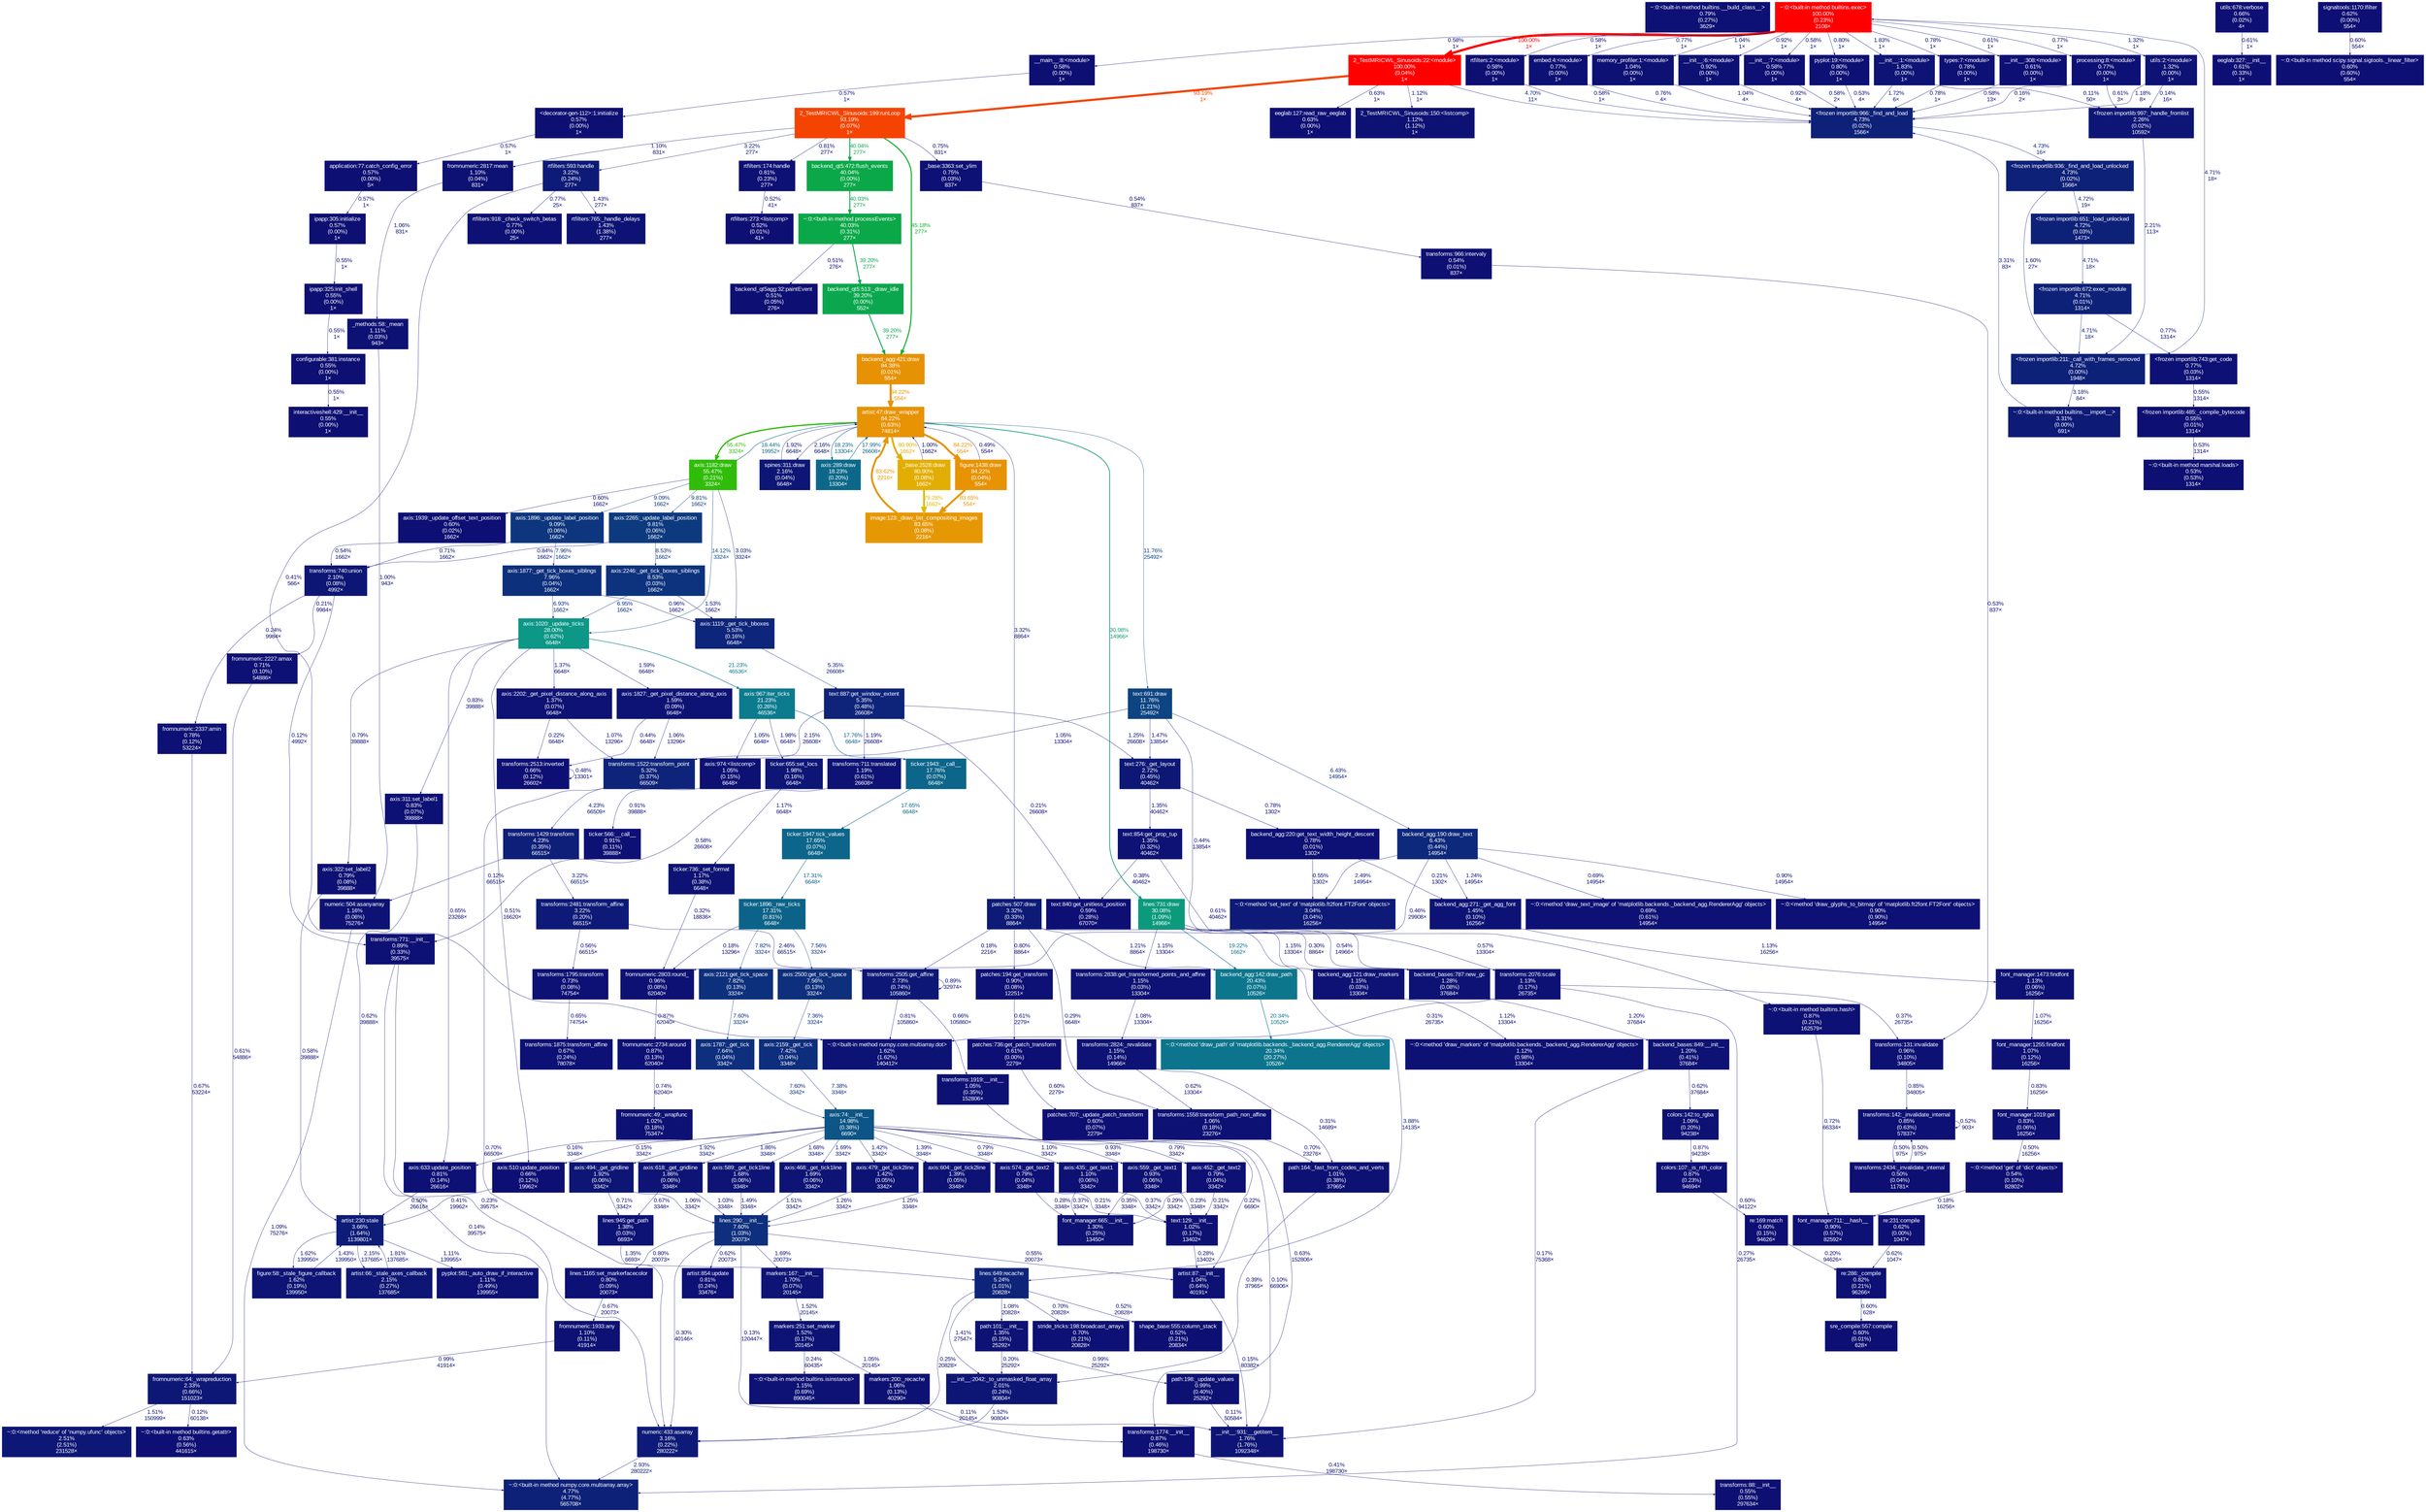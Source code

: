 digraph {
	graph [fontname=Arial, nodesep=0.125, ranksep=0.25];
	node [fontcolor=white, fontname=Arial, height=0, shape=box, style=filled, width=0];
	edge [fontname=Arial];
	1 [color="#0d1074", fontcolor="#ffffff", fontsize="10.00", label="~:0:<built-in method builtins.__build_class__>\n0.79%\n(0.27%)\n3629×", tooltip="~"];
	5 [color="#ff0000", fontcolor="#ffffff", fontsize="10.00", label="~:0:<built-in method builtins.exec>\n100.00%\n(0.23%)\n2108×", tooltip="~"];
	5 -> 139 [arrowsize="0.35", color="#0d0f73", fontcolor="#0d0f73", fontsize="10.00", label="0.58%\n1×", labeldistance="0.50", penwidth="0.50"];
	5 -> 145 [arrowsize="1.00", color="#ff0000", fontcolor="#ff0000", fontsize="10.00", label="100.00%\n1×", labeldistance="4.00", penwidth="4.00"];
	5 -> 157 [arrowsize="0.35", color="#0d0f73", fontcolor="#0d0f73", fontsize="10.00", label="0.58%\n1×", labeldistance="0.50", penwidth="0.50"];
	5 -> 158 [arrowsize="0.35", color="#0d0f73", fontcolor="#0d0f73", fontsize="10.00", label="0.58%\n1×", labeldistance="0.50", penwidth="0.50"];
	5 -> 301 [arrowsize="0.35", color="#0d1074", fontcolor="#0d1074", fontsize="10.00", label="0.77%\n1×", labeldistance="0.50", penwidth="0.50"];
	5 -> 1286 [arrowsize="0.35", color="#0d1074", fontcolor="#0d1074", fontsize="10.00", label="0.78%\n1×", labeldistance="0.50", penwidth="0.50"];
	5 -> 1288 [arrowsize="0.35", color="#0d0f74", fontcolor="#0d0f74", fontsize="10.00", label="0.61%\n1×", labeldistance="0.50", penwidth="0.50"];
	5 -> 2119 [arrowsize="0.35", color="#0d1274", fontcolor="#0d1274", fontsize="10.00", label="1.32%\n1×", labeldistance="0.50", penwidth="0.50"];
	5 -> 3598 [arrowsize="0.35", color="#0d1074", fontcolor="#0d1074", fontsize="10.00", label="0.77%\n1×", labeldistance="0.50", penwidth="0.50"];
	5 -> 3649 [arrowsize="0.35", color="#0d1174", fontcolor="#0d1174", fontsize="10.00", label="1.04%\n1×", labeldistance="0.50", penwidth="0.50"];
	5 -> 4057 [arrowsize="0.35", color="#0d1174", fontcolor="#0d1174", fontsize="10.00", label="0.92%\n1×", labeldistance="0.50", penwidth="0.50"];
	5 -> 4415 [arrowsize="0.35", color="#0d1475", fontcolor="#0d1475", fontsize="10.00", label="1.83%\n1×", labeldistance="0.50", penwidth="0.50"];
	5 -> 4839 [arrowsize="0.35", color="#0d1074", fontcolor="#0d1074", fontsize="10.00", label="0.80%\n1×", labeldistance="0.50", penwidth="0.50"];
	14 [color="#0d1074", fontcolor="#ffffff", fontsize="10.00", label="rtfilters:918:_check_switch_betas\n0.77%\n(0.00%)\n25×", tooltip="/home/johan/nf/nf-rtime/Projects_Templates/3_RTMRICWL/rtfilters.py"];
	139 [color="#0d0f73", fontcolor="#ffffff", fontsize="10.00", label="__main__:8:<module>\n0.58%\n(0.00%)\n1×", tooltip="/home/johan/.conda/envs/rt/lib/python3.6/site-packages/ipdb/__main__.py"];
	139 -> 2100 [arrowsize="0.35", color="#0d0f73", fontcolor="#0d0f73", fontsize="10.00", label="0.57%\n1×", labeldistance="0.50", penwidth="0.50"];
	145 [color="#ff0000", fontcolor="#ffffff", fontsize="10.00", label="2_TestMRICWL_Sinusoids:22:<module>\n100.00%\n(0.04%)\n1×", tooltip="2_TestMRICWL_Sinusoids.py"];
	145 -> 147 [arrowsize="0.97", color="#f54402", fontcolor="#f54402", fontsize="10.00", label="93.19%\n1×", labeldistance="3.73", penwidth="3.73"];
	145 -> 1721 [arrowsize="0.35", color="#0d0f74", fontcolor="#0d0f74", fontsize="10.00", label="0.63%\n1×", labeldistance="0.50", penwidth="0.50"];
	145 -> 8484 [arrowsize="0.35", color="#0d1174", fontcolor="#0d1174", fontsize="10.00", label="1.12%\n1×", labeldistance="0.50", penwidth="0.50"];
	145 -> 8650 [arrowsize="0.35", color="#0d2179", fontcolor="#0d2179", fontsize="10.00", label="4.70%\n11×", labeldistance="0.50", penwidth="0.50"];
	146 [color="#0d1a77", fontcolor="#ffffff", fontsize="10.00", label="rtfilters:593:handle\n3.22%\n(0.24%)\n277×", tooltip="/home/johan/nf/nf-rtime/Projects_Templates/3_RTMRICWL/rtfilters.py"];
	146 -> 14 [arrowsize="0.35", color="#0d1074", fontcolor="#0d1074", fontsize="10.00", label="0.77%\n25×", labeldistance="0.50", penwidth="0.50"];
	146 -> 149 [arrowsize="0.35", color="#0d1375", fontcolor="#0d1375", fontsize="10.00", label="1.43%\n277×", labeldistance="0.50", penwidth="0.50"];
	146 -> 8274 [arrowsize="0.35", color="#0d0e73", fontcolor="#0d0e73", fontsize="10.00", label="0.41%\n566×", labeldistance="0.50", penwidth="0.50"];
	147 [color="#f54402", fontcolor="#ffffff", fontsize="10.00", label="2_TestMRICWL_Sinusoids:199:runLoop\n93.19%\n(0.07%)\n1×", tooltip="2_TestMRICWL_Sinusoids.py"];
	147 -> 146 [arrowsize="0.35", color="#0d1a77", fontcolor="#0d1a77", fontsize="10.00", label="3.22%\n277×", labeldistance="0.50", penwidth="0.50"];
	147 -> 173 [arrowsize="0.35", color="#0d1074", fontcolor="#0d1074", fontsize="10.00", label="0.81%\n277×", labeldistance="0.50", penwidth="0.50"];
	147 -> 4750 [arrowsize="0.63", color="#0ba849", fontcolor="#0ba849", fontsize="10.00", label="40.04%\n277×", labeldistance="1.60", penwidth="1.60"];
	147 -> 4785 [arrowsize="0.67", color="#0aaf2a", fontcolor="#0aaf2a", fontsize="10.00", label="45.18%\n277×", labeldistance="1.81", penwidth="1.81"];
	147 -> 4980 [arrowsize="0.35", color="#0d1074", fontcolor="#0d1074", fontsize="10.00", label="0.75%\n831×", labeldistance="0.50", penwidth="0.50"];
	147 -> 7968 [arrowsize="0.35", color="#0d1174", fontcolor="#0d1174", fontsize="10.00", label="1.10%\n831×", labeldistance="0.50", penwidth="0.50"];
	149 [color="#0d1375", fontcolor="#ffffff", fontsize="10.00", label="rtfilters:765:_handle_delays\n1.43%\n(1.38%)\n277×", tooltip="/home/johan/nf/nf-rtime/Projects_Templates/3_RTMRICWL/rtfilters.py"];
	157 [color="#0d0f73", fontcolor="#ffffff", fontsize="10.00", label="rtfilters:2:<module>\n0.58%\n(0.00%)\n1×", tooltip="/home/johan/nf/nf-rtime/Projects_Templates/3_RTMRICWL/rtfilters.py"];
	157 -> 8650 [arrowsize="0.35", color="#0d0f73", fontcolor="#0d0f73", fontsize="10.00", label="0.58%\n1×", labeldistance="0.50", penwidth="0.50"];
	158 [color="#0d0f73", fontcolor="#ffffff", fontsize="10.00", label="__init__:7:<module>\n0.58%\n(0.00%)\n1×", tooltip="/home/johan/.conda/envs/rt/lib/python3.6/site-packages/ipdb/__init__.py"];
	158 -> 8650 [arrowsize="0.35", color="#0d0f73", fontcolor="#0d0f73", fontsize="10.00", label="0.58%\n2×", labeldistance="0.50", penwidth="0.50"];
	173 [color="#0d1074", fontcolor="#ffffff", fontsize="10.00", label="rtfilters:174:handle\n0.81%\n(0.23%)\n277×", tooltip="/home/johan/nf/nf-rtime/Projects_Templates/3_RTMRICWL/rtfilters.py"];
	173 -> 178 [arrowsize="0.35", color="#0d0f73", fontcolor="#0d0f73", fontsize="10.00", label="0.52%\n41×", labeldistance="0.50", penwidth="0.50"];
	178 [color="#0d0f73", fontcolor="#ffffff", fontsize="10.00", label="rtfilters:273:<listcomp>\n0.52%\n(0.01%)\n41×", tooltip="/home/johan/nf/nf-rtime/Projects_Templates/3_RTMRICWL/rtfilters.py"];
	237 [color="#0d0f74", fontcolor="#ffffff", fontsize="10.00", label="eeglab:327:__init__\n0.61%\n(0.33%)\n1×", tooltip="/home/johan/.conda/envs/rt/lib/python3.6/site-packages/mne/io/eeglab/eeglab.py"];
	301 [color="#0d1074", fontcolor="#ffffff", fontsize="10.00", label="processing:8:<module>\n0.77%\n(0.00%)\n1×", tooltip="../../wyrm/wyrm/processing.py"];
	301 -> 8650 [arrowsize="0.35", color="#0d0d73", fontcolor="#0d0d73", fontsize="10.00", label="0.16%\n2×", labeldistance="0.50", penwidth="0.50"];
	301 -> 8653 [arrowsize="0.35", color="#0d0f74", fontcolor="#0d0f74", fontsize="10.00", label="0.61%\n3×", labeldistance="0.50", penwidth="0.50"];
	955 [color="#0d0f74", fontcolor="#ffffff", fontsize="10.00", label="signaltools:1170:lfilter\n0.62%\n(0.00%)\n554×", tooltip="/home/johan/.conda/envs/rt/lib/python3.6/site-packages/scipy/signal/signaltools.py"];
	955 -> 1284 [arrowsize="0.35", color="#0d0f74", fontcolor="#0d0f74", fontsize="10.00", label="0.60%\n554×", labeldistance="0.50", penwidth="0.50"];
	1284 [color="#0d0f74", fontcolor="#ffffff", fontsize="10.00", label="~:0:<built-in method scipy.signal.sigtools._linear_filter>\n0.60%\n(0.60%)\n554×", tooltip="~"];
	1286 [color="#0d1074", fontcolor="#ffffff", fontsize="10.00", label="types:7:<module>\n0.78%\n(0.00%)\n1×", tooltip="../../wyrm/wyrm/types.py"];
	1286 -> 8650 [arrowsize="0.35", color="#0d1074", fontcolor="#0d1074", fontsize="10.00", label="0.78%\n1×", labeldistance="0.50", penwidth="0.50"];
	1288 [color="#0d0f74", fontcolor="#ffffff", fontsize="10.00", label="__init__:308:<module>\n0.61%\n(0.00%)\n1×", tooltip="/home/johan/.conda/envs/rt/lib/python3.6/site-packages/scipy/signal/__init__.py"];
	1288 -> 8650 [arrowsize="0.35", color="#0d0f73", fontcolor="#0d0f73", fontsize="10.00", label="0.58%\n13×", labeldistance="0.50", penwidth="0.50"];
	1721 [color="#0d0f74", fontcolor="#ffffff", fontsize="10.00", label="eeglab:127:read_raw_eeglab\n0.63%\n(0.00%)\n1×", tooltip="/home/johan/.conda/envs/rt/lib/python3.6/site-packages/mne/io/eeglab/eeglab.py"];
	1722 [color="#0d0f74", fontcolor="#ffffff", fontsize="10.00", label="utils:678:verbose\n0.66%\n(0.02%)\n4×", tooltip="/home/johan/.conda/envs/rt/lib/python3.6/site-packages/mne/utils.py"];
	1722 -> 237 [arrowsize="0.35", color="#0d0f74", fontcolor="#0d0f74", fontsize="10.00", label="0.61%\n1×", labeldistance="0.50", penwidth="0.50"];
	2087 [color="#0d0f73", fontcolor="#ffffff", fontsize="10.00", label="ipapp:305:initialize\n0.57%\n(0.00%)\n1×", tooltip="/home/johan/.conda/envs/rt/lib/python3.6/site-packages/IPython/terminal/ipapp.py"];
	2087 -> 2293 [arrowsize="0.35", color="#0d0f73", fontcolor="#0d0f73", fontsize="10.00", label="0.55%\n1×", labeldistance="0.50", penwidth="0.50"];
	2100 [color="#0d0f73", fontcolor="#ffffff", fontsize="10.00", label="<decorator-gen-112>:1:initialize\n0.57%\n(0.00%)\n1×", tooltip="<decorator-gen-112>"];
	2100 -> 2292 [arrowsize="0.35", color="#0d0f73", fontcolor="#0d0f73", fontsize="10.00", label="0.57%\n1×", labeldistance="0.50", penwidth="0.50"];
	2119 [color="#0d1274", fontcolor="#ffffff", fontsize="10.00", label="utils:2:<module>\n1.32%\n(0.00%)\n1×", tooltip="/home/johan/.conda/envs/rt/lib/python3.6/site-packages/mne/utils.py"];
	2119 -> 8650 [arrowsize="0.35", color="#0d1274", fontcolor="#0d1274", fontsize="10.00", label="1.18%\n8×", labeldistance="0.50", penwidth="0.50"];
	2119 -> 8653 [arrowsize="0.35", color="#0d0d73", fontcolor="#0d0d73", fontsize="10.00", label="0.14%\n16×", labeldistance="0.50", penwidth="0.50"];
	2292 [color="#0d0f73", fontcolor="#ffffff", fontsize="10.00", label="application:77:catch_config_error\n0.57%\n(0.00%)\n5×", tooltip="/home/johan/.conda/envs/rt/lib/python3.6/site-packages/traitlets/config/application.py"];
	2292 -> 2087 [arrowsize="0.35", color="#0d0f73", fontcolor="#0d0f73", fontsize="10.00", label="0.57%\n1×", labeldistance="0.50", penwidth="0.50"];
	2293 [color="#0d0f73", fontcolor="#ffffff", fontsize="10.00", label="ipapp:325:init_shell\n0.55%\n(0.00%)\n1×", tooltip="/home/johan/.conda/envs/rt/lib/python3.6/site-packages/IPython/terminal/ipapp.py"];
	2293 -> 2936 [arrowsize="0.35", color="#0d0f73", fontcolor="#0d0f73", fontsize="10.00", label="0.55%\n1×", labeldistance="0.50", penwidth="0.50"];
	2930 [color="#0d0f73", fontcolor="#ffffff", fontsize="10.00", label="interactiveshell:429:__init__\n0.55%\n(0.00%)\n1×", tooltip="/home/johan/.conda/envs/rt/lib/python3.6/site-packages/IPython/terminal/interactiveshell.py"];
	2936 [color="#0d0f73", fontcolor="#ffffff", fontsize="10.00", label="configurable:381:instance\n0.55%\n(0.00%)\n1×", tooltip="/home/johan/.conda/envs/rt/lib/python3.6/site-packages/traitlets/config/configurable.py"];
	2936 -> 2930 [arrowsize="0.35", color="#0d0f73", fontcolor="#0d0f73", fontsize="10.00", label="0.55%\n1×", labeldistance="0.50", penwidth="0.50"];
	3035 [color="#0d1074", fontcolor="#ffffff", fontsize="10.00", label="~:0:<built-in method builtins.hash>\n0.87%\n(0.21%)\n162579×", tooltip="~"];
	3035 -> 6195 [arrowsize="0.35", color="#0d1074", fontcolor="#0d1074", fontsize="10.00", label="0.72%\n66334×", labeldistance="0.50", penwidth="0.50"];
	3465 [color="#0d0f74", fontcolor="#ffffff", fontsize="10.00", label="~:0:<built-in method builtins.getattr>\n0.63%\n(0.56%)\n441615×", tooltip="~"];
	3598 [color="#0d1074", fontcolor="#ffffff", fontsize="10.00", label="embed:4:<module>\n0.77%\n(0.00%)\n1×", tooltip="/home/johan/.conda/envs/rt/lib/python3.6/site-packages/IPython/terminal/embed.py"];
	3598 -> 8650 [arrowsize="0.35", color="#0d1074", fontcolor="#0d1074", fontsize="10.00", label="0.76%\n4×", labeldistance="0.50", penwidth="0.50"];
	3649 [color="#0d1174", fontcolor="#ffffff", fontsize="10.00", label="memory_profiler:1:<module>\n1.04%\n(0.00%)\n1×", tooltip="/home/johan/.conda/envs/rt/lib/python3.6/site-packages/memory_profiler.py"];
	3649 -> 8650 [arrowsize="0.35", color="#0d1174", fontcolor="#0d1174", fontsize="10.00", label="1.04%\n4×", labeldistance="0.50", penwidth="0.50"];
	4057 [color="#0d1174", fontcolor="#ffffff", fontsize="10.00", label="__init__:6:<module>\n0.92%\n(0.00%)\n1×", tooltip="/home/johan/.conda/envs/rt/lib/python3.6/site-packages/IPython/__init__.py"];
	4057 -> 8650 [arrowsize="0.35", color="#0d1174", fontcolor="#0d1174", fontsize="10.00", label="0.92%\n4×", labeldistance="0.50", penwidth="0.50"];
	4415 [color="#0d1475", fontcolor="#ffffff", fontsize="10.00", label="__init__:1:<module>\n1.83%\n(0.00%)\n1×", tooltip="/home/johan/.conda/envs/rt/lib/python3.6/site-packages/mne/__init__.py"];
	4415 -> 8650 [arrowsize="0.35", color="#0d1475", fontcolor="#0d1475", fontsize="10.00", label="1.72%\n6×", labeldistance="0.50", penwidth="0.50"];
	4415 -> 8653 [arrowsize="0.35", color="#0d0d73", fontcolor="#0d0d73", fontsize="10.00", label="0.11%\n50×", labeldistance="0.50", penwidth="0.50"];
	4713 [color="#0d0f73", fontcolor="#ffffff", fontsize="10.00", label="backend_qt5agg:32:paintEvent\n0.51%\n(0.05%)\n276×", tooltip="/home/johan/.conda/envs/rt/lib/python3.6/site-packages/matplotlib/backends/backend_qt5agg.py"];
	4749 [color="#0ba849", fontcolor="#ffffff", fontsize="10.00", label="~:0:<built-in method processEvents>\n40.03%\n(0.31%)\n277×", tooltip="~"];
	4749 -> 4713 [arrowsize="0.35", color="#0d0f73", fontcolor="#0d0f73", fontsize="10.00", label="0.51%\n276×", labeldistance="0.50", penwidth="0.50"];
	4749 -> 4786 [arrowsize="0.63", color="#0ba74e", fontcolor="#0ba74e", fontsize="10.00", label="39.20%\n277×", labeldistance="1.57", penwidth="1.57"];
	4750 [color="#0ba849", fontcolor="#ffffff", fontsize="10.00", label="backend_qt5:472:flush_events\n40.04%\n(0.00%)\n277×", tooltip="/home/johan/.conda/envs/rt/lib/python3.6/site-packages/matplotlib/backends/backend_qt5.py"];
	4750 -> 4749 [arrowsize="0.63", color="#0ba849", fontcolor="#0ba849", fontsize="10.00", label="40.03%\n277×", labeldistance="1.60", penwidth="1.60"];
	4761 [color="#0c758d", fontcolor="#ffffff", fontsize="10.00", label="~:0:<method 'draw_path' of 'matplotlib.backends._backend_agg.RendererAgg' objects>\n20.34%\n(20.27%)\n10526×", tooltip="~"];
	4762 [color="#0c768d", fontcolor="#ffffff", fontsize="10.00", label="backend_agg:142:draw_path\n20.43%\n(0.07%)\n10526×", tooltip="/home/johan/.conda/envs/rt/lib/python3.6/site-packages/matplotlib/backends/backend_agg.py"];
	4762 -> 4761 [arrowsize="0.45", color="#0c758d", fontcolor="#0c758d", fontsize="10.00", label="20.34%\n10526×", labeldistance="0.81", penwidth="0.81"];
	4763 [color="#0d1174", fontcolor="#ffffff", fontsize="10.00", label="~:0:<method 'draw_markers' of 'matplotlib.backends._backend_agg.RendererAgg' objects>\n1.12%\n(0.98%)\n13304×", tooltip="~"];
	4764 [color="#0d1274", fontcolor="#ffffff", fontsize="10.00", label="backend_agg:121:draw_markers\n1.15%\n(0.03%)\n13304×", tooltip="/home/johan/.conda/envs/rt/lib/python3.6/site-packages/matplotlib/backends/backend_agg.py"];
	4764 -> 4763 [arrowsize="0.35", color="#0d1174", fontcolor="#0d1174", fontsize="10.00", label="1.12%\n13304×", labeldistance="0.50", penwidth="0.50"];
	4765 [color="#0d1074", fontcolor="#ffffff", fontsize="10.00", label="~:0:<method 'draw_text_image' of 'matplotlib.backends._backend_agg.RendererAgg' objects>\n0.69%\n(0.61%)\n14954×", tooltip="~"];
	4766 [color="#0d297b", fontcolor="#ffffff", fontsize="10.00", label="backend_agg:190:draw_text\n6.43%\n(0.44%)\n14954×", tooltip="/home/johan/.conda/envs/rt/lib/python3.6/site-packages/matplotlib/backends/backend_agg.py"];
	4766 -> 4765 [arrowsize="0.35", color="#0d1074", fontcolor="#0d1074", fontsize="10.00", label="0.69%\n14954×", labeldistance="0.50", penwidth="0.50"];
	4766 -> 4779 [arrowsize="0.35", color="#0d1274", fontcolor="#0d1274", fontsize="10.00", label="1.24%\n14954×", labeldistance="0.50", penwidth="0.50"];
	4766 -> 5848 [arrowsize="0.35", color="#0d1776", fontcolor="#0d1776", fontsize="10.00", label="2.49%\n14954×", labeldistance="0.50", penwidth="0.50"];
	4766 -> 5852 [arrowsize="0.35", color="#0d1074", fontcolor="#0d1074", fontsize="10.00", label="0.90%\n14954×", labeldistance="0.50", penwidth="0.50"];
	4766 -> 7967 [arrowsize="0.35", color="#0d0f73", fontcolor="#0d0f73", fontsize="10.00", label="0.46%\n29908×", labeldistance="0.50", penwidth="0.50"];
	4773 [color="#0d1b77", fontcolor="#ffffff", fontsize="10.00", label="patches:507:draw\n3.32%\n(0.33%)\n8864×", tooltip="/home/johan/.conda/envs/rt/lib/python3.6/site-packages/matplotlib/patches.py"];
	4773 -> 4762 [arrowsize="0.35", color="#0d1274", fontcolor="#0d1274", fontsize="10.00", label="1.21%\n8864×", labeldistance="0.50", penwidth="0.50"];
	4773 -> 4878 [arrowsize="0.35", color="#0d1074", fontcolor="#0d1074", fontsize="10.00", label="0.80%\n8864×", labeldistance="0.50", penwidth="0.50"];
	4773 -> 5481 [arrowsize="0.35", color="#0d0e73", fontcolor="#0d0e73", fontsize="10.00", label="0.30%\n8864×", labeldistance="0.50", penwidth="0.50"];
	4773 -> 6328 [arrowsize="0.35", color="#0d0e73", fontcolor="#0d0e73", fontsize="10.00", label="0.29%\n6648×", labeldistance="0.50", penwidth="0.50"];
	4773 -> 6359 [arrowsize="0.35", color="#0d0d73", fontcolor="#0d0d73", fontsize="10.00", label="0.18%\n2216×", labeldistance="0.50", penwidth="0.50"];
	4774 [color="#0c9a7d", fontcolor="#ffffff", fontsize="10.00", label="lines:731:draw\n30.08%\n(1.09%)\n14966×", tooltip="/home/johan/.conda/envs/rt/lib/python3.6/site-packages/matplotlib/lines.py"];
	4774 -> 4762 [arrowsize="0.44", color="#0c6e8c", fontcolor="#0c6e8c", fontsize="10.00", label="19.22%\n1662×", labeldistance="0.77", penwidth="0.77"];
	4774 -> 4764 [arrowsize="0.35", color="#0d1274", fontcolor="#0d1274", fontsize="10.00", label="1.15%\n13304×", labeldistance="0.50", penwidth="0.50"];
	4774 -> 5126 [arrowsize="0.35", color="#0d1d78", fontcolor="#0d1d78", fontsize="10.00", label="3.88%\n14135×", labeldistance="0.50", penwidth="0.50"];
	4774 -> 5481 [arrowsize="0.35", color="#0d0f73", fontcolor="#0d0f73", fontsize="10.00", label="0.54%\n14966×", labeldistance="0.50", penwidth="0.50"];
	4774 -> 6377 [arrowsize="0.35", color="#0d0f73", fontcolor="#0d0f73", fontsize="10.00", label="0.57%\n13304×", labeldistance="0.50", penwidth="0.50"];
	4774 -> 6406 [arrowsize="0.35", color="#0d1274", fontcolor="#0d1274", fontsize="10.00", label="1.15%\n13304×", labeldistance="0.50", penwidth="0.50"];
	4775 [color="#0d4482", fontcolor="#ffffff", fontsize="10.00", label="text:691:draw\n11.76%\n(1.21%)\n25492×", tooltip="/home/johan/.conda/envs/rt/lib/python3.6/site-packages/matplotlib/text.py"];
	4775 -> 4766 [arrowsize="0.35", color="#0d297b", fontcolor="#0d297b", fontsize="10.00", label="6.43%\n14954×", labeldistance="0.50", penwidth="0.50"];
	4775 -> 4777 [arrowsize="0.35", color="#0d1375", fontcolor="#0d1375", fontsize="10.00", label="1.47%\n13854×", labeldistance="0.50", penwidth="0.50"];
	4775 -> 5481 [arrowsize="0.35", color="#0d0f73", fontcolor="#0d0f73", fontsize="10.00", label="0.44%\n13854×", labeldistance="0.50", penwidth="0.50"];
	4775 -> 6322 [arrowsize="0.35", color="#0d1174", fontcolor="#0d1174", fontsize="10.00", label="1.05%\n13304×", labeldistance="0.50", penwidth="0.50"];
	4776 [color="#0d1074", fontcolor="#ffffff", fontsize="10.00", label="backend_agg:220:get_text_width_height_descent\n0.78%\n(0.01%)\n1302×", tooltip="/home/johan/.conda/envs/rt/lib/python3.6/site-packages/matplotlib/backends/backend_agg.py"];
	4776 -> 4779 [arrowsize="0.35", color="#0d0e73", fontcolor="#0d0e73", fontsize="10.00", label="0.21%\n1302×", labeldistance="0.50", penwidth="0.50"];
	4776 -> 5848 [arrowsize="0.35", color="#0d0f73", fontcolor="#0d0f73", fontsize="10.00", label="0.55%\n1302×", labeldistance="0.50", penwidth="0.50"];
	4777 [color="#0d1876", fontcolor="#ffffff", fontsize="10.00", label="text:276:_get_layout\n2.72%\n(0.45%)\n40462×", tooltip="/home/johan/.conda/envs/rt/lib/python3.6/site-packages/matplotlib/text.py"];
	4777 -> 4776 [arrowsize="0.35", color="#0d1074", fontcolor="#0d1074", fontsize="10.00", label="0.78%\n1302×", labeldistance="0.50", penwidth="0.50"];
	4777 -> 5298 [arrowsize="0.35", color="#0d1274", fontcolor="#0d1274", fontsize="10.00", label="1.35%\n40462×", labeldistance="0.50", penwidth="0.50"];
	4779 [color="#0d1375", fontcolor="#ffffff", fontsize="10.00", label="backend_agg:271:_get_agg_font\n1.45%\n(0.10%)\n16256×", tooltip="/home/johan/.conda/envs/rt/lib/python3.6/site-packages/matplotlib/backends/backend_agg.py"];
	4779 -> 6127 [arrowsize="0.35", color="#0d1174", fontcolor="#0d1174", fontsize="10.00", label="1.13%\n16256×", labeldistance="0.50", penwidth="0.50"];
	4783 [color="#e69804", fontcolor="#ffffff", fontsize="10.00", label="image:123:_draw_list_compositing_images\n83.65%\n(0.08%)\n2216×", tooltip="/home/johan/.conda/envs/rt/lib/python3.6/site-packages/matplotlib/image.py"];
	4783 -> 4891 [arrowsize="0.91", color="#e69804", fontcolor="#e69804", fontsize="10.00", label="83.62%\n2216×", labeldistance="3.34", penwidth="3.34"];
	4785 [color="#e79204", fontcolor="#ffffff", fontsize="10.00", label="backend_agg:421:draw\n84.38%\n(0.01%)\n554×", tooltip="/home/johan/.conda/envs/rt/lib/python3.6/site-packages/matplotlib/backends/backend_agg.py"];
	4785 -> 4891 [arrowsize="0.92", color="#e79304", fontcolor="#e79304", fontsize="10.00", label="84.22%\n554×", labeldistance="3.37", penwidth="3.37"];
	4786 [color="#0ba74e", fontcolor="#ffffff", fontsize="10.00", label="backend_qt5:513:_draw_idle\n39.20%\n(0.00%)\n552×", tooltip="/home/johan/.conda/envs/rt/lib/python3.6/site-packages/matplotlib/backends/backend_qt5.py"];
	4786 -> 4785 [arrowsize="0.63", color="#0ba74e", fontcolor="#0ba74e", fontsize="10.00", label="39.20%\n277×", labeldistance="1.57", penwidth="1.57"];
	4804 [color="#0d1174", fontcolor="#ffffff", fontsize="10.00", label="pyplot:581:_auto_draw_if_interactive\n1.11%\n(0.49%)\n139955×", tooltip="/home/johan/.conda/envs/rt/lib/python3.6/site-packages/matplotlib/pyplot.py"];
	4839 [color="#0d1074", fontcolor="#ffffff", fontsize="10.00", label="pyplot:19:<module>\n0.80%\n(0.00%)\n1×", tooltip="/home/johan/.conda/envs/rt/lib/python3.6/site-packages/matplotlib/pyplot.py"];
	4839 -> 8650 [arrowsize="0.35", color="#0d0f73", fontcolor="#0d0f73", fontsize="10.00", label="0.53%\n4×", labeldistance="0.50", penwidth="0.50"];
	4878 [color="#0d1074", fontcolor="#ffffff", fontsize="10.00", label="patches:194:get_transform\n0.90%\n(0.08%)\n12251×", tooltip="/home/johan/.conda/envs/rt/lib/python3.6/site-packages/matplotlib/patches.py"];
	4878 -> 5781 [arrowsize="0.35", color="#0d0f74", fontcolor="#0d0f74", fontsize="10.00", label="0.61%\n2279×", labeldistance="0.50", penwidth="0.50"];
	4880 [color="#0d367e", fontcolor="#ffffff", fontsize="10.00", label="axis:1896:_update_label_position\n9.09%\n(0.06%)\n1662×", tooltip="/home/johan/.conda/envs/rt/lib/python3.6/site-packages/matplotlib/axis.py"];
	4880 -> 4994 [arrowsize="0.35", color="#0d307d", fontcolor="#0d307d", fontsize="10.00", label="7.96%\n1662×", labeldistance="0.50", penwidth="0.50"];
	4880 -> 6522 [arrowsize="0.35", color="#0d1074", fontcolor="#0d1074", fontsize="10.00", label="0.71%\n1662×", labeldistance="0.50", penwidth="0.50"];
	4881 [color="#0d3a7f", fontcolor="#ffffff", fontsize="10.00", label="axis:2265:_update_label_position\n9.81%\n(0.06%)\n1662×", tooltip="/home/johan/.conda/envs/rt/lib/python3.6/site-packages/matplotlib/axis.py"];
	4881 -> 4995 [arrowsize="0.35", color="#0d337e", fontcolor="#0d337e", fontsize="10.00", label="8.53%\n1662×", labeldistance="0.50", penwidth="0.50"];
	4881 -> 6522 [arrowsize="0.35", color="#0d1074", fontcolor="#0d1074", fontsize="10.00", label="0.84%\n1662×", labeldistance="0.50", penwidth="0.50"];
	4890 [color="#0d1676", fontcolor="#ffffff", fontsize="10.00", label="spines:311:draw\n2.16%\n(0.04%)\n6648×", tooltip="/home/johan/.conda/envs/rt/lib/python3.6/site-packages/matplotlib/spines.py"];
	4890 -> 4891 [arrowsize="0.35", color="#0d1575", fontcolor="#0d1575", fontsize="10.00", label="1.92%\n6648×", labeldistance="0.50", penwidth="0.50"];
	4891 [color="#e79304", fontcolor="#ffffff", fontsize="10.00", label="artist:47:draw_wrapper\n84.22%\n(0.63%)\n74814×", tooltip="/home/johan/.conda/envs/rt/lib/python3.6/site-packages/matplotlib/artist.py"];
	4891 -> 4773 [arrowsize="0.35", color="#0d1b77", fontcolor="#0d1b77", fontsize="10.00", label="3.32%\n8864×", labeldistance="0.50", penwidth="0.50"];
	4891 -> 4774 [arrowsize="0.55", color="#0c9a7d", fontcolor="#0c9a7d", fontsize="10.00", label="30.08%\n14966×", labeldistance="1.20", penwidth="1.20"];
	4891 -> 4775 [arrowsize="0.35", color="#0d4482", fontcolor="#0d4482", fontsize="10.00", label="11.76%\n25492×", labeldistance="0.50", penwidth="0.50"];
	4891 -> 4890 [arrowsize="0.35", color="#0d1676", fontcolor="#0d1676", fontsize="10.00", label="2.16%\n6648×", labeldistance="0.50", penwidth="0.50"];
	4891 -> 4917 [arrowsize="0.90", color="#e2ae04", fontcolor="#e2ae04", fontsize="10.00", label="80.90%\n1662×", labeldistance="3.24", penwidth="3.24"];
	4891 -> 4933 [arrowsize="0.43", color="#0c688a", fontcolor="#0c688a", fontsize="10.00", label="18.23%\n13304×", labeldistance="0.73", penwidth="0.73"];
	4891 -> 4993 [arrowsize="0.74", color="#30bd09", fontcolor="#30bd09", fontsize="10.00", label="55.47%\n3324×", labeldistance="2.22", penwidth="2.22"];
	4891 -> 5295 [arrowsize="0.92", color="#e79304", fontcolor="#e79304", fontsize="10.00", label="84.22%\n554×", labeldistance="3.37", penwidth="3.37"];
	4917 [color="#e2ae04", fontcolor="#ffffff", fontsize="10.00", label="_base:2528:draw\n80.90%\n(0.08%)\n1662×", tooltip="/home/johan/.conda/envs/rt/lib/python3.6/site-packages/matplotlib/axes/_base.py"];
	4917 -> 4783 [arrowsize="0.89", color="#e0ba05", fontcolor="#e0ba05", fontsize="10.00", label="79.28%\n1662×", labeldistance="3.17", penwidth="3.17"];
	4917 -> 4891 [arrowsize="0.35", color="#0d1174", fontcolor="#0d1174", fontsize="10.00", label="1.00%\n1662×", labeldistance="0.50", penwidth="0.50"];
	4924 [color="#0c5586", fontcolor="#ffffff", fontsize="10.00", label="axis:74:__init__\n14.98%\n(0.38%)\n6690×", tooltip="/home/johan/.conda/envs/rt/lib/python3.6/site-packages/matplotlib/axis.py"];
	4924 -> 4938 [arrowsize="0.35", color="#0d1174", fontcolor="#0d1174", fontsize="10.00", label="1.10%\n3342×", labeldistance="0.50", penwidth="0.50"];
	4924 -> 4939 [arrowsize="0.35", color="#0d1074", fontcolor="#0d1074", fontsize="10.00", label="0.79%\n3342×", labeldistance="0.50", penwidth="0.50"];
	4924 -> 4940 [arrowsize="0.35", color="#0d1475", fontcolor="#0d1475", fontsize="10.00", label="1.69%\n3342×", labeldistance="0.50", penwidth="0.50"];
	4924 -> 4941 [arrowsize="0.35", color="#0d1375", fontcolor="#0d1375", fontsize="10.00", label="1.42%\n3342×", labeldistance="0.50", penwidth="0.50"];
	4924 -> 4942 [arrowsize="0.35", color="#0d1575", fontcolor="#0d1575", fontsize="10.00", label="1.92%\n3342×", labeldistance="0.50", penwidth="0.50"];
	4924 -> 4943 [arrowsize="0.35", color="#0d1174", fontcolor="#0d1174", fontsize="10.00", label="0.93%\n3348×", labeldistance="0.50", penwidth="0.50"];
	4924 -> 4944 [arrowsize="0.35", color="#0d1074", fontcolor="#0d1074", fontsize="10.00", label="0.79%\n3348×", labeldistance="0.50", penwidth="0.50"];
	4924 -> 4945 [arrowsize="0.35", color="#0d1475", fontcolor="#0d1475", fontsize="10.00", label="1.68%\n3348×", labeldistance="0.50", penwidth="0.50"];
	4924 -> 4946 [arrowsize="0.35", color="#0d1375", fontcolor="#0d1375", fontsize="10.00", label="1.39%\n3348×", labeldistance="0.50", penwidth="0.50"];
	4924 -> 4947 [arrowsize="0.35", color="#0d1475", fontcolor="#0d1475", fontsize="10.00", label="1.86%\n3348×", labeldistance="0.50", penwidth="0.50"];
	4924 -> 4958 [arrowsize="0.35", color="#0d0d73", fontcolor="#0d0d73", fontsize="10.00", label="0.15%\n3342×", labeldistance="0.50", penwidth="0.50"];
	4924 -> 4962 [arrowsize="0.35", color="#0d0d73", fontcolor="#0d0d73", fontsize="10.00", label="0.16%\n3348×", labeldistance="0.50", penwidth="0.50"];
	4924 -> 6285 [arrowsize="0.35", color="#0d0e73", fontcolor="#0d0e73", fontsize="10.00", label="0.22%\n6690×", labeldistance="0.50", penwidth="0.50"];
	4924 -> 7319 [arrowsize="0.35", color="#0d0d73", fontcolor="#0d0d73", fontsize="10.00", label="0.10%\n66906×", labeldistance="0.50", penwidth="0.50"];
	4925 [color="#0d2f7d", fontcolor="#ffffff", fontsize="10.00", label="axis:1787:_get_tick\n7.64%\n(0.04%)\n3342×", tooltip="/home/johan/.conda/envs/rt/lib/python3.6/site-packages/matplotlib/axis.py"];
	4925 -> 4924 [arrowsize="0.35", color="#0d2f7d", fontcolor="#0d2f7d", fontsize="10.00", label="7.60%\n3342×", labeldistance="0.50", penwidth="0.50"];
	4926 [color="#0d2e7c", fontcolor="#ffffff", fontsize="10.00", label="axis:2159:_get_tick\n7.42%\n(0.04%)\n3348×", tooltip="/home/johan/.conda/envs/rt/lib/python3.6/site-packages/matplotlib/axis.py"];
	4926 -> 4924 [arrowsize="0.35", color="#0d2e7c", fontcolor="#0d2e7c", fontsize="10.00", label="7.38%\n3348×", labeldistance="0.50", penwidth="0.50"];
	4933 [color="#0c688a", fontcolor="#ffffff", fontsize="10.00", label="axis:289:draw\n18.23%\n(0.20%)\n13304×", tooltip="/home/johan/.conda/envs/rt/lib/python3.6/site-packages/matplotlib/axis.py"];
	4933 -> 4891 [arrowsize="0.42", color="#0c678a", fontcolor="#0c678a", fontsize="10.00", label="17.99%\n26608×", labeldistance="0.72", penwidth="0.72"];
	4934 [color="#0d1074", fontcolor="#ffffff", fontsize="10.00", label="axis:311:set_label1\n0.83%\n(0.07%)\n39888×", tooltip="/home/johan/.conda/envs/rt/lib/python3.6/site-packages/matplotlib/axis.py"];
	4934 -> 5379 [arrowsize="0.35", color="#0d0f74", fontcolor="#0d0f74", fontsize="10.00", label="0.62%\n39888×", labeldistance="0.50", penwidth="0.50"];
	4935 [color="#0c9787", fontcolor="#ffffff", fontsize="10.00", label="axis:1020:_update_ticks\n28.00%\n(0.62%)\n6648×", tooltip="/home/johan/.conda/envs/rt/lib/python3.6/site-packages/matplotlib/axis.py"];
	4935 -> 4934 [arrowsize="0.35", color="#0d1074", fontcolor="#0d1074", fontsize="10.00", label="0.83%\n39888×", labeldistance="0.50", penwidth="0.50"];
	4935 -> 4936 [arrowsize="0.35", color="#0d1074", fontcolor="#0d1074", fontsize="10.00", label="0.79%\n39888×", labeldistance="0.50", penwidth="0.50"];
	4935 -> 4958 [arrowsize="0.35", color="#0d0f73", fontcolor="#0d0f73", fontsize="10.00", label="0.51%\n16620×", labeldistance="0.50", penwidth="0.50"];
	4935 -> 4962 [arrowsize="0.35", color="#0d0f74", fontcolor="#0d0f74", fontsize="10.00", label="0.65%\n23268×", labeldistance="0.50", penwidth="0.50"];
	4935 -> 4991 [arrowsize="0.46", color="#0c7b8e", fontcolor="#0c7b8e", fontsize="10.00", label="21.23%\n46536×", labeldistance="0.85", penwidth="0.85"];
	4935 -> 5021 [arrowsize="0.35", color="#0d1375", fontcolor="#0d1375", fontsize="10.00", label="1.59%\n6648×", labeldistance="0.50", penwidth="0.50"];
	4935 -> 5031 [arrowsize="0.35", color="#0d1274", fontcolor="#0d1274", fontsize="10.00", label="1.37%\n6648×", labeldistance="0.50", penwidth="0.50"];
	4936 [color="#0d1074", fontcolor="#ffffff", fontsize="10.00", label="axis:322:set_label2\n0.79%\n(0.08%)\n39888×", tooltip="/home/johan/.conda/envs/rt/lib/python3.6/site-packages/matplotlib/axis.py"];
	4936 -> 5379 [arrowsize="0.35", color="#0d0f73", fontcolor="#0d0f73", fontsize="10.00", label="0.58%\n39888×", labeldistance="0.50", penwidth="0.50"];
	4938 [color="#0d1174", fontcolor="#ffffff", fontsize="10.00", label="axis:435:_get_text1\n1.10%\n(0.06%)\n3342×", tooltip="/home/johan/.conda/envs/rt/lib/python3.6/site-packages/matplotlib/axis.py"];
	4938 -> 5748 [arrowsize="0.35", color="#0d0e73", fontcolor="#0d0e73", fontsize="10.00", label="0.37%\n3342×", labeldistance="0.50", penwidth="0.50"];
	4938 -> 6109 [arrowsize="0.35", color="#0d0e73", fontcolor="#0d0e73", fontsize="10.00", label="0.37%\n3342×", labeldistance="0.50", penwidth="0.50"];
	4939 [color="#0d1074", fontcolor="#ffffff", fontsize="10.00", label="axis:452:_get_text2\n0.79%\n(0.04%)\n3342×", tooltip="/home/johan/.conda/envs/rt/lib/python3.6/site-packages/matplotlib/axis.py"];
	4939 -> 5748 [arrowsize="0.35", color="#0d0e73", fontcolor="#0d0e73", fontsize="10.00", label="0.21%\n3342×", labeldistance="0.50", penwidth="0.50"];
	4939 -> 6109 [arrowsize="0.35", color="#0d0e73", fontcolor="#0d0e73", fontsize="10.00", label="0.29%\n3342×", labeldistance="0.50", penwidth="0.50"];
	4940 [color="#0d1475", fontcolor="#ffffff", fontsize="10.00", label="axis:468:_get_tick1line\n1.69%\n(0.06%)\n3342×", tooltip="/home/johan/.conda/envs/rt/lib/python3.6/site-packages/matplotlib/axis.py"];
	4940 -> 6256 [arrowsize="0.35", color="#0d1375", fontcolor="#0d1375", fontsize="10.00", label="1.51%\n3342×", labeldistance="0.50", penwidth="0.50"];
	4941 [color="#0d1375", fontcolor="#ffffff", fontsize="10.00", label="axis:479:_get_tick2line\n1.42%\n(0.05%)\n3342×", tooltip="/home/johan/.conda/envs/rt/lib/python3.6/site-packages/matplotlib/axis.py"];
	4941 -> 6256 [arrowsize="0.35", color="#0d1274", fontcolor="#0d1274", fontsize="10.00", label="1.26%\n3342×", labeldistance="0.50", penwidth="0.50"];
	4942 [color="#0d1575", fontcolor="#ffffff", fontsize="10.00", label="axis:494:_get_gridline\n1.92%\n(0.06%)\n3342×", tooltip="/home/johan/.conda/envs/rt/lib/python3.6/site-packages/matplotlib/axis.py"];
	4942 -> 6254 [arrowsize="0.35", color="#0d1074", fontcolor="#0d1074", fontsize="10.00", label="0.71%\n3342×", labeldistance="0.50", penwidth="0.50"];
	4942 -> 6256 [arrowsize="0.35", color="#0d1174", fontcolor="#0d1174", fontsize="10.00", label="1.06%\n3342×", labeldistance="0.50", penwidth="0.50"];
	4943 [color="#0d1174", fontcolor="#ffffff", fontsize="10.00", label="axis:559:_get_text1\n0.93%\n(0.06%)\n3348×", tooltip="/home/johan/.conda/envs/rt/lib/python3.6/site-packages/matplotlib/axis.py"];
	4943 -> 5748 [arrowsize="0.35", color="#0d0e73", fontcolor="#0d0e73", fontsize="10.00", label="0.23%\n3348×", labeldistance="0.50", penwidth="0.50"];
	4943 -> 6109 [arrowsize="0.35", color="#0d0e73", fontcolor="#0d0e73", fontsize="10.00", label="0.35%\n3348×", labeldistance="0.50", penwidth="0.50"];
	4944 [color="#0d1074", fontcolor="#ffffff", fontsize="10.00", label="axis:574:_get_text2\n0.79%\n(0.04%)\n3348×", tooltip="/home/johan/.conda/envs/rt/lib/python3.6/site-packages/matplotlib/axis.py"];
	4944 -> 5748 [arrowsize="0.35", color="#0d0e73", fontcolor="#0d0e73", fontsize="10.00", label="0.21%\n3348×", labeldistance="0.50", penwidth="0.50"];
	4944 -> 6109 [arrowsize="0.35", color="#0d0e73", fontcolor="#0d0e73", fontsize="10.00", label="0.28%\n3348×", labeldistance="0.50", penwidth="0.50"];
	4945 [color="#0d1475", fontcolor="#ffffff", fontsize="10.00", label="axis:589:_get_tick1line\n1.68%\n(0.06%)\n3348×", tooltip="/home/johan/.conda/envs/rt/lib/python3.6/site-packages/matplotlib/axis.py"];
	4945 -> 6256 [arrowsize="0.35", color="#0d1375", fontcolor="#0d1375", fontsize="10.00", label="1.49%\n3348×", labeldistance="0.50", penwidth="0.50"];
	4946 [color="#0d1375", fontcolor="#ffffff", fontsize="10.00", label="axis:604:_get_tick2line\n1.39%\n(0.05%)\n3348×", tooltip="/home/johan/.conda/envs/rt/lib/python3.6/site-packages/matplotlib/axis.py"];
	4946 -> 6256 [arrowsize="0.35", color="#0d1274", fontcolor="#0d1274", fontsize="10.00", label="1.25%\n3348×", labeldistance="0.50", penwidth="0.50"];
	4947 [color="#0d1475", fontcolor="#ffffff", fontsize="10.00", label="axis:618:_get_gridline\n1.86%\n(0.06%)\n3348×", tooltip="/home/johan/.conda/envs/rt/lib/python3.6/site-packages/matplotlib/axis.py"];
	4947 -> 6254 [arrowsize="0.35", color="#0d1074", fontcolor="#0d1074", fontsize="10.00", label="0.67%\n3348×", labeldistance="0.50", penwidth="0.50"];
	4947 -> 6256 [arrowsize="0.35", color="#0d1174", fontcolor="#0d1174", fontsize="10.00", label="1.03%\n3348×", labeldistance="0.50", penwidth="0.50"];
	4958 [color="#0d0f74", fontcolor="#ffffff", fontsize="10.00", label="axis:510:update_position\n0.66%\n(0.12%)\n19962×", tooltip="/home/johan/.conda/envs/rt/lib/python3.6/site-packages/matplotlib/axis.py"];
	4958 -> 5379 [arrowsize="0.35", color="#0d0e73", fontcolor="#0d0e73", fontsize="10.00", label="0.41%\n19962×", labeldistance="0.50", penwidth="0.50"];
	4962 [color="#0d1074", fontcolor="#ffffff", fontsize="10.00", label="axis:633:update_position\n0.81%\n(0.14%)\n26616×", tooltip="/home/johan/.conda/envs/rt/lib/python3.6/site-packages/matplotlib/axis.py"];
	4962 -> 5379 [arrowsize="0.35", color="#0d0f73", fontcolor="#0d0f73", fontsize="10.00", label="0.50%\n26616×", labeldistance="0.50", penwidth="0.50"];
	4980 [color="#0d1074", fontcolor="#ffffff", fontsize="10.00", label="_base:3363:set_ylim\n0.75%\n(0.03%)\n837×", tooltip="/home/johan/.conda/envs/rt/lib/python3.6/site-packages/matplotlib/axes/_base.py"];
	4980 -> 6499 [arrowsize="0.35", color="#0d0f73", fontcolor="#0d0f73", fontsize="10.00", label="0.54%\n837×", labeldistance="0.50", penwidth="0.50"];
	4990 [color="#0d1174", fontcolor="#ffffff", fontsize="10.00", label="axis:974:<listcomp>\n1.05%\n(0.15%)\n6648×", tooltip="/home/johan/.conda/envs/rt/lib/python3.6/site-packages/matplotlib/axis.py"];
	4990 -> 6149 [arrowsize="0.35", color="#0d1074", fontcolor="#0d1074", fontsize="10.00", label="0.91%\n39888×", labeldistance="0.50", penwidth="0.50"];
	4991 [color="#0c7b8e", fontcolor="#ffffff", fontsize="10.00", label="axis:967:iter_ticks\n21.23%\n(0.26%)\n46536×", tooltip="/home/johan/.conda/envs/rt/lib/python3.6/site-packages/matplotlib/axis.py"];
	4991 -> 4990 [arrowsize="0.35", color="#0d1174", fontcolor="#0d1174", fontsize="10.00", label="1.05%\n6648×", labeldistance="0.50", penwidth="0.50"];
	4991 -> 5024 [arrowsize="0.35", color="#0d1575", fontcolor="#0d1575", fontsize="10.00", label="1.98%\n6648×", labeldistance="0.50", penwidth="0.50"];
	4991 -> 5026 [arrowsize="0.42", color="#0c658a", fontcolor="#0c658a", fontsize="10.00", label="17.76%\n6648×", labeldistance="0.71", penwidth="0.71"];
	4993 [color="#30bd09", fontcolor="#ffffff", fontsize="10.00", label="axis:1182:draw\n55.47%\n(0.21%)\n3324×", tooltip="/home/johan/.conda/envs/rt/lib/python3.6/site-packages/matplotlib/axis.py"];
	4993 -> 4880 [arrowsize="0.35", color="#0d367e", fontcolor="#0d367e", fontsize="10.00", label="9.09%\n1662×", labeldistance="0.50", penwidth="0.50"];
	4993 -> 4881 [arrowsize="0.35", color="#0d3a7f", fontcolor="#0d3a7f", fontsize="10.00", label="9.81%\n1662×", labeldistance="0.50", penwidth="0.50"];
	4993 -> 4891 [arrowsize="0.43", color="#0c6a8b", fontcolor="#0c6a8b", fontsize="10.00", label="18.44%\n19952×", labeldistance="0.74", penwidth="0.74"];
	4993 -> 4935 [arrowsize="0.38", color="#0c5185", fontcolor="#0c5185", fontsize="10.00", label="14.12%\n3324×", labeldistance="0.56", penwidth="0.56"];
	4993 -> 4996 [arrowsize="0.35", color="#0d1a77", fontcolor="#0d1a77", fontsize="10.00", label="3.03%\n3324×", labeldistance="0.50", penwidth="0.50"];
	4993 -> 5022 [arrowsize="0.35", color="#0d0f74", fontcolor="#0d0f74", fontsize="10.00", label="0.60%\n1662×", labeldistance="0.50", penwidth="0.50"];
	4994 [color="#0d307d", fontcolor="#ffffff", fontsize="10.00", label="axis:1877:_get_tick_boxes_siblings\n7.96%\n(0.04%)\n1662×", tooltip="/home/johan/.conda/envs/rt/lib/python3.6/site-packages/matplotlib/axis.py"];
	4994 -> 4935 [arrowsize="0.35", color="#0d2b7c", fontcolor="#0d2b7c", fontsize="10.00", label="6.93%\n1662×", labeldistance="0.50", penwidth="0.50"];
	4994 -> 4996 [arrowsize="0.35", color="#0d1174", fontcolor="#0d1174", fontsize="10.00", label="0.96%\n1662×", labeldistance="0.50", penwidth="0.50"];
	4995 [color="#0d337e", fontcolor="#ffffff", fontsize="10.00", label="axis:2246:_get_tick_boxes_siblings\n8.53%\n(0.03%)\n1662×", tooltip="/home/johan/.conda/envs/rt/lib/python3.6/site-packages/matplotlib/axis.py"];
	4995 -> 4935 [arrowsize="0.35", color="#0d2c7c", fontcolor="#0d2c7c", fontsize="10.00", label="6.95%\n1662×", labeldistance="0.50", penwidth="0.50"];
	4995 -> 4996 [arrowsize="0.35", color="#0d1375", fontcolor="#0d1375", fontsize="10.00", label="1.53%\n1662×", labeldistance="0.50", penwidth="0.50"];
	4996 [color="#0d257a", fontcolor="#ffffff", fontsize="10.00", label="axis:1119:_get_tick_bboxes\n5.53%\n(0.16%)\n6648×", tooltip="/home/johan/.conda/envs/rt/lib/python3.6/site-packages/matplotlib/axis.py"];
	4996 -> 5832 [arrowsize="0.35", color="#0d247a", fontcolor="#0d247a", fontsize="10.00", label="5.35%\n26608×", labeldistance="0.50", penwidth="0.50"];
	5020 [color="#0d307d", fontcolor="#ffffff", fontsize="10.00", label="axis:2121:get_tick_space\n7.82%\n(0.13%)\n3324×", tooltip="/home/johan/.conda/envs/rt/lib/python3.6/site-packages/matplotlib/axis.py"];
	5020 -> 4925 [arrowsize="0.35", color="#0d2f7d", fontcolor="#0d2f7d", fontsize="10.00", label="7.60%\n3324×", labeldistance="0.50", penwidth="0.50"];
	5021 [color="#0d1375", fontcolor="#ffffff", fontsize="10.00", label="axis:1827:_get_pixel_distance_along_axis\n1.59%\n(0.09%)\n6648×", tooltip="/home/johan/.conda/envs/rt/lib/python3.6/site-packages/matplotlib/axis.py"];
	5021 -> 6322 [arrowsize="0.35", color="#0d1174", fontcolor="#0d1174", fontsize="10.00", label="1.06%\n13296×", labeldistance="0.50", penwidth="0.50"];
	5021 -> 6368 [arrowsize="0.35", color="#0d0f73", fontcolor="#0d0f73", fontsize="10.00", label="0.44%\n6648×", labeldistance="0.50", penwidth="0.50"];
	5022 [color="#0d0f74", fontcolor="#ffffff", fontsize="10.00", label="axis:1939:_update_offset_text_position\n0.60%\n(0.02%)\n1662×", tooltip="/home/johan/.conda/envs/rt/lib/python3.6/site-packages/matplotlib/axis.py"];
	5022 -> 6522 [arrowsize="0.35", color="#0d0f73", fontcolor="#0d0f73", fontsize="10.00", label="0.54%\n1662×", labeldistance="0.50", penwidth="0.50"];
	5024 [color="#0d1575", fontcolor="#ffffff", fontsize="10.00", label="ticker:655:set_locs\n1.98%\n(0.16%)\n6648×", tooltip="/home/johan/.conda/envs/rt/lib/python3.6/site-packages/matplotlib/ticker.py"];
	5024 -> 6153 [arrowsize="0.35", color="#0d1274", fontcolor="#0d1274", fontsize="10.00", label="1.17%\n6648×", labeldistance="0.50", penwidth="0.50"];
	5026 [color="#0c658a", fontcolor="#ffffff", fontsize="10.00", label="ticker:1943:__call__\n17.76%\n(0.07%)\n6648×", tooltip="/home/johan/.conda/envs/rt/lib/python3.6/site-packages/matplotlib/ticker.py"];
	5026 -> 6164 [arrowsize="0.42", color="#0c658a", fontcolor="#0c658a", fontsize="10.00", label="17.65%\n6648×", labeldistance="0.71", penwidth="0.71"];
	5028 [color="#0c6389", fontcolor="#ffffff", fontsize="10.00", label="ticker:1896:_raw_ticks\n17.31%\n(0.81%)\n6648×", tooltip="/home/johan/.conda/envs/rt/lib/python3.6/site-packages/matplotlib/ticker.py"];
	5028 -> 5020 [arrowsize="0.35", color="#0d307d", fontcolor="#0d307d", fontsize="10.00", label="7.82%\n3324×", labeldistance="0.50", penwidth="0.50"];
	5028 -> 5030 [arrowsize="0.35", color="#0d2f7c", fontcolor="#0d2f7c", fontsize="10.00", label="7.56%\n3324×", labeldistance="0.50", penwidth="0.50"];
	5028 -> 7967 [arrowsize="0.35", color="#0d0d73", fontcolor="#0d0d73", fontsize="10.00", label="0.18%\n13296×", labeldistance="0.50", penwidth="0.50"];
	5030 [color="#0d2f7c", fontcolor="#ffffff", fontsize="10.00", label="axis:2500:get_tick_space\n7.56%\n(0.13%)\n3324×", tooltip="/home/johan/.conda/envs/rt/lib/python3.6/site-packages/matplotlib/axis.py"];
	5030 -> 4926 [arrowsize="0.35", color="#0d2d7c", fontcolor="#0d2d7c", fontsize="10.00", label="7.36%\n3324×", labeldistance="0.50", penwidth="0.50"];
	5031 [color="#0d1274", fontcolor="#ffffff", fontsize="10.00", label="axis:2202:_get_pixel_distance_along_axis\n1.37%\n(0.07%)\n6648×", tooltip="/home/johan/.conda/envs/rt/lib/python3.6/site-packages/matplotlib/axis.py"];
	5031 -> 6322 [arrowsize="0.35", color="#0d1174", fontcolor="#0d1174", fontsize="10.00", label="1.07%\n13296×", labeldistance="0.50", penwidth="0.50"];
	5031 -> 6368 [arrowsize="0.35", color="#0d0e73", fontcolor="#0d0e73", fontsize="10.00", label="0.22%\n6648×", labeldistance="0.50", penwidth="0.50"];
	5126 [color="#0d2479", fontcolor="#ffffff", fontsize="10.00", label="lines:649:recache\n5.24%\n(1.01%)\n20828×", tooltip="/home/johan/.conda/envs/rt/lib/python3.6/site-packages/matplotlib/lines.py"];
	5126 -> 6482 [arrowsize="0.35", color="#0d1174", fontcolor="#0d1174", fontsize="10.00", label="1.08%\n20828×", labeldistance="0.50", penwidth="0.50"];
	5126 -> 7119 [arrowsize="0.35", color="#0d1375", fontcolor="#0d1375", fontsize="10.00", label="1.41%\n27547×", labeldistance="0.50", penwidth="0.50"];
	5126 -> 7509 [arrowsize="0.35", color="#0d0f73", fontcolor="#0d0f73", fontsize="10.00", label="0.52%\n20828×", labeldistance="0.50", penwidth="0.50"];
	5126 -> 8095 [arrowsize="0.35", color="#0d0e73", fontcolor="#0d0e73", fontsize="10.00", label="0.25%\n20828×", labeldistance="0.50", penwidth="0.50"];
	5126 -> 8352 [arrowsize="0.35", color="#0d1074", fontcolor="#0d1074", fontsize="10.00", label="0.70%\n20828×", labeldistance="0.50", penwidth="0.50"];
	5295 [color="#e79304", fontcolor="#ffffff", fontsize="10.00", label="figure:1438:draw\n84.22%\n(0.04%)\n554×", tooltip="/home/johan/.conda/envs/rt/lib/python3.6/site-packages/matplotlib/figure.py"];
	5295 -> 4783 [arrowsize="0.91", color="#e69804", fontcolor="#e69804", fontsize="10.00", label="83.65%\n554×", labeldistance="3.35", penwidth="3.35"];
	5295 -> 4891 [arrowsize="0.35", color="#0d0f73", fontcolor="#0d0f73", fontsize="10.00", label="0.49%\n554×", labeldistance="0.50", penwidth="0.50"];
	5298 [color="#0d1274", fontcolor="#ffffff", fontsize="10.00", label="text:854:get_prop_tup\n1.35%\n(0.32%)\n40462×", tooltip="/home/johan/.conda/envs/rt/lib/python3.6/site-packages/matplotlib/text.py"];
	5298 -> 3035 [arrowsize="0.35", color="#0d0f74", fontcolor="#0d0f74", fontsize="10.00", label="0.61%\n40462×", labeldistance="0.50", penwidth="0.50"];
	5298 -> 5839 [arrowsize="0.35", color="#0d0e73", fontcolor="#0d0e73", fontsize="10.00", label="0.38%\n40462×", labeldistance="0.50", penwidth="0.50"];
	5378 [color="#0d1475", fontcolor="#ffffff", fontsize="10.00", label="figure:58:_stale_figure_callback\n1.62%\n(0.19%)\n139950×", tooltip="/home/johan/.conda/envs/rt/lib/python3.6/site-packages/matplotlib/figure.py"];
	5378 -> 5379 [arrowsize="0.35", color="#0d1375", fontcolor="#0d1375", fontsize="10.00", label="1.43%\n139950×", labeldistance="0.50", penwidth="0.50"];
	5379 [color="#0d1c77", fontcolor="#ffffff", fontsize="10.00", label="artist:230:stale\n3.66%\n(1.64%)\n1139801×", tooltip="/home/johan/.conda/envs/rt/lib/python3.6/site-packages/matplotlib/artist.py"];
	5379 -> 4804 [arrowsize="0.35", color="#0d1174", fontcolor="#0d1174", fontsize="10.00", label="1.11%\n139955×", labeldistance="0.50", penwidth="0.50"];
	5379 -> 5378 [arrowsize="0.35", color="#0d1475", fontcolor="#0d1475", fontsize="10.00", label="1.62%\n139950×", labeldistance="0.50", penwidth="0.50"];
	5379 -> 6430 [arrowsize="0.35", color="#0d1675", fontcolor="#0d1675", fontsize="10.00", label="2.15%\n137685×", labeldistance="0.50", penwidth="0.50"];
	5481 [color="#0d1274", fontcolor="#ffffff", fontsize="10.00", label="backend_bases:787:new_gc\n1.28%\n(0.08%)\n37684×", tooltip="/home/johan/.conda/envs/rt/lib/python3.6/site-packages/matplotlib/backend_bases.py"];
	5481 -> 5483 [arrowsize="0.35", color="#0d1274", fontcolor="#0d1274", fontsize="10.00", label="1.20%\n37684×", labeldistance="0.50", penwidth="0.50"];
	5483 [color="#0d1274", fontcolor="#ffffff", fontsize="10.00", label="backend_bases:849:__init__\n1.20%\n(0.41%)\n37684×", tooltip="/home/johan/.conda/envs/rt/lib/python3.6/site-packages/matplotlib/backend_bases.py"];
	5483 -> 6777 [arrowsize="0.35", color="#0d0f74", fontcolor="#0d0f74", fontsize="10.00", label="0.62%\n37684×", labeldistance="0.50", penwidth="0.50"];
	5483 -> 7319 [arrowsize="0.35", color="#0d0d73", fontcolor="#0d0d73", fontsize="10.00", label="0.17%\n75368×", labeldistance="0.50", penwidth="0.50"];
	5748 [color="#0d1174", fontcolor="#ffffff", fontsize="10.00", label="text:129:__init__\n1.02%\n(0.17%)\n13402×", tooltip="/home/johan/.conda/envs/rt/lib/python3.6/site-packages/matplotlib/text.py"];
	5748 -> 6285 [arrowsize="0.35", color="#0d0e73", fontcolor="#0d0e73", fontsize="10.00", label="0.28%\n13402×", labeldistance="0.50", penwidth="0.50"];
	5780 [color="#0d0f74", fontcolor="#ffffff", fontsize="10.00", label="patches:707:_update_patch_transform\n0.60%\n(0.07%)\n2279×", tooltip="/home/johan/.conda/envs/rt/lib/python3.6/site-packages/matplotlib/patches.py"];
	5781 [color="#0d0f74", fontcolor="#ffffff", fontsize="10.00", label="patches:736:get_patch_transform\n0.61%\n(0.00%)\n2279×", tooltip="/home/johan/.conda/envs/rt/lib/python3.6/site-packages/matplotlib/patches.py"];
	5781 -> 5780 [arrowsize="0.35", color="#0d0f74", fontcolor="#0d0f74", fontsize="10.00", label="0.60%\n2279×", labeldistance="0.50", penwidth="0.50"];
	5832 [color="#0d247a", fontcolor="#ffffff", fontsize="10.00", label="text:887:get_window_extent\n5.35%\n(0.48%)\n26608×", tooltip="/home/johan/.conda/envs/rt/lib/python3.6/site-packages/matplotlib/text.py"];
	5832 -> 4777 [arrowsize="0.35", color="#0d1274", fontcolor="#0d1274", fontsize="10.00", label="1.25%\n26608×", labeldistance="0.50", penwidth="0.50"];
	5832 -> 5839 [arrowsize="0.35", color="#0d0e73", fontcolor="#0d0e73", fontsize="10.00", label="0.21%\n26608×", labeldistance="0.50", penwidth="0.50"];
	5832 -> 6322 [arrowsize="0.35", color="#0d1675", fontcolor="#0d1675", fontsize="10.00", label="2.15%\n26608×", labeldistance="0.50", penwidth="0.50"];
	5832 -> 6521 [arrowsize="0.35", color="#0d1274", fontcolor="#0d1274", fontsize="10.00", label="1.19%\n26608×", labeldistance="0.50", penwidth="0.50"];
	5839 [color="#0d0f74", fontcolor="#ffffff", fontsize="10.00", label="text:840:get_unitless_position\n0.59%\n(0.28%)\n67070×", tooltip="/home/johan/.conda/envs/rt/lib/python3.6/site-packages/matplotlib/text.py"];
	5848 [color="#0d1a77", fontcolor="#ffffff", fontsize="10.00", label="~:0:<method 'set_text' of 'matplotlib.ft2font.FT2Font' objects>\n3.04%\n(3.04%)\n16256×", tooltip="~"];
	5852 [color="#0d1074", fontcolor="#ffffff", fontsize="10.00", label="~:0:<method 'draw_glyphs_to_bitmap' of 'matplotlib.ft2font.FT2Font' objects>\n0.90%\n(0.90%)\n14954×", tooltip="~"];
	5986 [color="#0d1274", fontcolor="#ffffff", fontsize="10.00", label="~:0:<built-in method builtins.isinstance>\n1.15%\n(0.69%)\n890045×", tooltip="~"];
	6109 [color="#0d1274", fontcolor="#ffffff", fontsize="10.00", label="font_manager:665:__init__\n1.30%\n(0.25%)\n13450×", tooltip="/home/johan/.conda/envs/rt/lib/python3.6/site-packages/matplotlib/font_manager.py"];
	6114 [color="#0d1074", fontcolor="#ffffff", fontsize="10.00", label="font_manager:1019:get\n0.83%\n(0.06%)\n16256×", tooltip="/home/johan/.conda/envs/rt/lib/python3.6/site-packages/matplotlib/font_manager.py"];
	6114 -> 6196 [arrowsize="0.35", color="#0d0f73", fontcolor="#0d0f73", fontsize="10.00", label="0.50%\n16256×", labeldistance="0.50", penwidth="0.50"];
	6116 [color="#0d1174", fontcolor="#ffffff", fontsize="10.00", label="font_manager:1255:findfont\n1.07%\n(0.12%)\n16256×", tooltip="/home/johan/.conda/envs/rt/lib/python3.6/site-packages/matplotlib/font_manager.py"];
	6116 -> 6114 [arrowsize="0.35", color="#0d1074", fontcolor="#0d1074", fontsize="10.00", label="0.83%\n16256×", labeldistance="0.50", penwidth="0.50"];
	6127 [color="#0d1174", fontcolor="#ffffff", fontsize="10.00", label="font_manager:1473:findfont\n1.13%\n(0.06%)\n16256×", tooltip="/home/johan/.conda/envs/rt/lib/python3.6/site-packages/matplotlib/font_manager.py"];
	6127 -> 6116 [arrowsize="0.35", color="#0d1174", fontcolor="#0d1174", fontsize="10.00", label="1.07%\n16256×", labeldistance="0.50", penwidth="0.50"];
	6149 [color="#0d1074", fontcolor="#ffffff", fontsize="10.00", label="ticker:566:__call__\n0.91%\n(0.11%)\n39888×", tooltip="/home/johan/.conda/envs/rt/lib/python3.6/site-packages/matplotlib/ticker.py"];
	6153 [color="#0d1274", fontcolor="#ffffff", fontsize="10.00", label="ticker:736:_set_format\n1.17%\n(0.38%)\n6648×", tooltip="/home/johan/.conda/envs/rt/lib/python3.6/site-packages/matplotlib/ticker.py"];
	6153 -> 7967 [arrowsize="0.35", color="#0d0e73", fontcolor="#0d0e73", fontsize="10.00", label="0.32%\n18836×", labeldistance="0.50", penwidth="0.50"];
	6164 [color="#0c658a", fontcolor="#ffffff", fontsize="10.00", label="ticker:1947:tick_values\n17.65%\n(0.07%)\n6648×", tooltip="/home/johan/.conda/envs/rt/lib/python3.6/site-packages/matplotlib/ticker.py"];
	6164 -> 5028 [arrowsize="0.42", color="#0c6389", fontcolor="#0c6389", fontsize="10.00", label="17.31%\n6648×", labeldistance="0.69", penwidth="0.69"];
	6195 [color="#0d1074", fontcolor="#ffffff", fontsize="10.00", label="font_manager:711:__hash__\n0.90%\n(0.57%)\n82592×", tooltip="/home/johan/.conda/envs/rt/lib/python3.6/site-packages/matplotlib/font_manager.py"];
	6196 [color="#0d0f73", fontcolor="#ffffff", fontsize="10.00", label="~:0:<method 'get' of 'dict' objects>\n0.54%\n(0.10%)\n82802×", tooltip="~"];
	6196 -> 6195 [arrowsize="0.35", color="#0d0e73", fontcolor="#0d0e73", fontsize="10.00", label="0.18%\n16256×", labeldistance="0.50", penwidth="0.50"];
	6222 [color="#0d1475", fontcolor="#ffffff", fontsize="10.00", label="markers:167:__init__\n1.70%\n(0.07%)\n20145×", tooltip="/home/johan/.conda/envs/rt/lib/python3.6/site-packages/matplotlib/markers.py"];
	6222 -> 6226 [arrowsize="0.35", color="#0d1375", fontcolor="#0d1375", fontsize="10.00", label="1.52%\n20145×", labeldistance="0.50", penwidth="0.50"];
	6226 [color="#0d1375", fontcolor="#ffffff", fontsize="10.00", label="markers:251:set_marker\n1.52%\n(0.17%)\n20145×", tooltip="/home/johan/.conda/envs/rt/lib/python3.6/site-packages/matplotlib/markers.py"];
	6226 -> 5986 [arrowsize="0.35", color="#0d0e73", fontcolor="#0d0e73", fontsize="10.00", label="0.24%\n60435×", labeldistance="0.50", penwidth="0.50"];
	6226 -> 6232 [arrowsize="0.35", color="#0d1174", fontcolor="#0d1174", fontsize="10.00", label="1.05%\n20145×", labeldistance="0.50", penwidth="0.50"];
	6232 [color="#0d1174", fontcolor="#ffffff", fontsize="10.00", label="markers:200:_recache\n1.06%\n(0.13%)\n40290×", tooltip="/home/johan/.conda/envs/rt/lib/python3.6/site-packages/matplotlib/markers.py"];
	6232 -> 6343 [arrowsize="0.35", color="#0d0d73", fontcolor="#0d0d73", fontsize="10.00", label="0.11%\n20145×", labeldistance="0.50", penwidth="0.50"];
	6254 [color="#0d1275", fontcolor="#ffffff", fontsize="10.00", label="lines:945:get_path\n1.38%\n(0.03%)\n6693×", tooltip="/home/johan/.conda/envs/rt/lib/python3.6/site-packages/matplotlib/lines.py"];
	6254 -> 5126 [arrowsize="0.35", color="#0d1274", fontcolor="#0d1274", fontsize="10.00", label="1.35%\n6693×", labeldistance="0.50", penwidth="0.50"];
	6256 [color="#0d2f7d", fontcolor="#ffffff", fontsize="10.00", label="lines:290:__init__\n7.60%\n(1.03%)\n20073×", tooltip="/home/johan/.conda/envs/rt/lib/python3.6/site-packages/matplotlib/lines.py"];
	6256 -> 6222 [arrowsize="0.35", color="#0d1475", fontcolor="#0d1475", fontsize="10.00", label="1.69%\n20073×", labeldistance="0.50", penwidth="0.50"];
	6256 -> 6264 [arrowsize="0.35", color="#0d1074", fontcolor="#0d1074", fontsize="10.00", label="0.80%\n20073×", labeldistance="0.50", penwidth="0.50"];
	6256 -> 6285 [arrowsize="0.35", color="#0d0f73", fontcolor="#0d0f73", fontsize="10.00", label="0.55%\n20073×", labeldistance="0.50", penwidth="0.50"];
	6256 -> 6426 [arrowsize="0.35", color="#0d0f74", fontcolor="#0d0f74", fontsize="10.00", label="0.62%\n20073×", labeldistance="0.50", penwidth="0.50"];
	6256 -> 7319 [arrowsize="0.35", color="#0d0d73", fontcolor="#0d0d73", fontsize="10.00", label="0.13%\n120447×", labeldistance="0.50", penwidth="0.50"];
	6256 -> 8095 [arrowsize="0.35", color="#0d0e73", fontcolor="#0d0e73", fontsize="10.00", label="0.30%\n40146×", labeldistance="0.50", penwidth="0.50"];
	6264 [color="#0d1074", fontcolor="#ffffff", fontsize="10.00", label="lines:1165:set_markerfacecolor\n0.80%\n(0.09%)\n20073×", tooltip="/home/johan/.conda/envs/rt/lib/python3.6/site-packages/matplotlib/lines.py"];
	6264 -> 8054 [arrowsize="0.35", color="#0d1074", fontcolor="#0d1074", fontsize="10.00", label="0.67%\n20073×", labeldistance="0.50", penwidth="0.50"];
	6285 [color="#0d1174", fontcolor="#ffffff", fontsize="10.00", label="artist:87:__init__\n1.04%\n(0.64%)\n40191×", tooltip="/home/johan/.conda/envs/rt/lib/python3.6/site-packages/matplotlib/artist.py"];
	6285 -> 7319 [arrowsize="0.35", color="#0d0d73", fontcolor="#0d0d73", fontsize="10.00", label="0.15%\n80382×", labeldistance="0.50", penwidth="0.50"];
	6321 [color="#0d1f78", fontcolor="#ffffff", fontsize="10.00", label="transforms:1429:transform\n4.23%\n(0.35%)\n66515×", tooltip="/home/johan/.conda/envs/rt/lib/python3.6/site-packages/matplotlib/transforms.py"];
	6321 -> 6356 [arrowsize="0.35", color="#0d1a77", fontcolor="#0d1a77", fontsize="10.00", label="3.22%\n66515×", labeldistance="0.50", penwidth="0.50"];
	6321 -> 8097 [arrowsize="0.35", color="#0d0d73", fontcolor="#0d0d73", fontsize="10.00", label="0.12%\n66515×", labeldistance="0.50", penwidth="0.50"];
	6322 [color="#0d247a", fontcolor="#ffffff", fontsize="10.00", label="transforms:1522:transform_point\n5.32%\n(0.37%)\n66509×", tooltip="/home/johan/.conda/envs/rt/lib/python3.6/site-packages/matplotlib/transforms.py"];
	6322 -> 6321 [arrowsize="0.35", color="#0d1f78", fontcolor="#0d1f78", fontsize="10.00", label="4.23%\n66509×", labeldistance="0.50", penwidth="0.50"];
	6322 -> 8095 [arrowsize="0.35", color="#0d1074", fontcolor="#0d1074", fontsize="10.00", label="0.70%\n66509×", labeldistance="0.50", penwidth="0.50"];
	6328 [color="#0d1174", fontcolor="#ffffff", fontsize="10.00", label="transforms:1558:transform_path_non_affine\n1.06%\n(0.18%)\n23276×", tooltip="/home/johan/.conda/envs/rt/lib/python3.6/site-packages/matplotlib/transforms.py"];
	6328 -> 6484 [arrowsize="0.35", color="#0d1074", fontcolor="#0d1074", fontsize="10.00", label="0.70%\n23276×", labeldistance="0.50", penwidth="0.50"];
	6329 [color="#0d1274", fontcolor="#ffffff", fontsize="10.00", label="transforms:2824:_revalidate\n1.15%\n(0.14%)\n14966×", tooltip="/home/johan/.conda/envs/rt/lib/python3.6/site-packages/matplotlib/transforms.py"];
	6329 -> 6328 [arrowsize="0.35", color="#0d0f74", fontcolor="#0d0f74", fontsize="10.00", label="0.62%\n13304×", labeldistance="0.50", penwidth="0.50"];
	6329 -> 6484 [arrowsize="0.35", color="#0d0e73", fontcolor="#0d0e73", fontsize="10.00", label="0.31%\n14689×", labeldistance="0.50", penwidth="0.50"];
	6341 [color="#0d1174", fontcolor="#ffffff", fontsize="10.00", label="transforms:131:invalidate\n0.96%\n(0.10%)\n34805×", tooltip="/home/johan/.conda/envs/rt/lib/python3.6/site-packages/matplotlib/transforms.py"];
	6341 -> 6394 [arrowsize="0.35", color="#0d1074", fontcolor="#0d1074", fontsize="10.00", label="0.85%\n34805×", labeldistance="0.50", penwidth="0.50"];
	6343 [color="#0d1074", fontcolor="#ffffff", fontsize="10.00", label="transforms:1774:__init__\n0.87%\n(0.46%)\n198730×", tooltip="/home/johan/.conda/envs/rt/lib/python3.6/site-packages/matplotlib/transforms.py"];
	6343 -> 6494 [arrowsize="0.35", color="#0d0e73", fontcolor="#0d0e73", fontsize="10.00", label="0.41%\n198730×", labeldistance="0.50", penwidth="0.50"];
	6344 [color="#0d1174", fontcolor="#ffffff", fontsize="10.00", label="transforms:1919:__init__\n1.05%\n(0.35%)\n152806×", tooltip="/home/johan/.conda/envs/rt/lib/python3.6/site-packages/matplotlib/transforms.py"];
	6344 -> 6343 [arrowsize="0.35", color="#0d0f74", fontcolor="#0d0f74", fontsize="10.00", label="0.63%\n152806×", labeldistance="0.50", penwidth="0.50"];
	6355 [color="#0d1074", fontcolor="#ffffff", fontsize="10.00", label="transforms:1795:transform\n0.73%\n(0.08%)\n74754×", tooltip="/home/johan/.conda/envs/rt/lib/python3.6/site-packages/matplotlib/transforms.py"];
	6355 -> 6364 [arrowsize="0.35", color="#0d0f74", fontcolor="#0d0f74", fontsize="10.00", label="0.65%\n74754×", labeldistance="0.50", penwidth="0.50"];
	6356 [color="#0d1a77", fontcolor="#ffffff", fontsize="10.00", label="transforms:2481:transform_affine\n3.22%\n(0.20%)\n66515×", tooltip="/home/johan/.conda/envs/rt/lib/python3.6/site-packages/matplotlib/transforms.py"];
	6356 -> 6355 [arrowsize="0.35", color="#0d0f73", fontcolor="#0d0f73", fontsize="10.00", label="0.56%\n66515×", labeldistance="0.50", penwidth="0.50"];
	6356 -> 6359 [arrowsize="0.35", color="#0d1776", fontcolor="#0d1776", fontsize="10.00", label="2.46%\n66515×", labeldistance="0.50", penwidth="0.50"];
	6359 [color="#0d1876", fontcolor="#ffffff", fontsize="10.00", label="transforms:2505:get_affine\n2.73%\n(0.74%)\n105860×", tooltip="/home/johan/.conda/envs/rt/lib/python3.6/site-packages/matplotlib/transforms.py"];
	6359 -> 6344 [arrowsize="0.35", color="#0d0f74", fontcolor="#0d0f74", fontsize="10.00", label="0.66%\n105860×", labeldistance="0.50", penwidth="0.50"];
	6359 -> 6359 [arrowsize="0.35", color="#0d1074", fontcolor="#0d1074", fontsize="10.00", label="0.89%\n32974×", labeldistance="0.50", penwidth="0.50"];
	6359 -> 8274 [arrowsize="0.35", color="#0d1074", fontcolor="#0d1074", fontsize="10.00", label="0.81%\n105860×", labeldistance="0.50", penwidth="0.50"];
	6364 [color="#0d1074", fontcolor="#ffffff", fontsize="10.00", label="transforms:1875:transform_affine\n0.67%\n(0.24%)\n78078×", tooltip="/home/johan/.conda/envs/rt/lib/python3.6/site-packages/matplotlib/transforms.py"];
	6368 [color="#0d0f74", fontcolor="#ffffff", fontsize="10.00", label="transforms:2513:inverted\n0.66%\n(0.12%)\n26602×", tooltip="/home/johan/.conda/envs/rt/lib/python3.6/site-packages/matplotlib/transforms.py"];
	6368 -> 6368 [arrowsize="0.35", color="#0d0f73", fontcolor="#0d0f73", fontsize="10.00", label="0.48%\n13301×", labeldistance="0.50", penwidth="0.50"];
	6377 [color="#0d1174", fontcolor="#ffffff", fontsize="10.00", label="transforms:2076:scale\n1.13%\n(0.17%)\n26735×", tooltip="/home/johan/.conda/envs/rt/lib/python3.6/site-packages/matplotlib/transforms.py"];
	6377 -> 6341 [arrowsize="0.35", color="#0d0e73", fontcolor="#0d0e73", fontsize="10.00", label="0.37%\n26735×", labeldistance="0.50", penwidth="0.50"];
	6377 -> 8264 [arrowsize="0.35", color="#0d0e73", fontcolor="#0d0e73", fontsize="10.00", label="0.27%\n26735×", labeldistance="0.50", penwidth="0.50"];
	6377 -> 8274 [arrowsize="0.35", color="#0d0e73", fontcolor="#0d0e73", fontsize="10.00", label="0.31%\n26735×", labeldistance="0.50", penwidth="0.50"];
	6393 [color="#0d0f73", fontcolor="#ffffff", fontsize="10.00", label="transforms:2434:_invalidate_internal\n0.50%\n(0.04%)\n11781×", tooltip="/home/johan/.conda/envs/rt/lib/python3.6/site-packages/matplotlib/transforms.py"];
	6393 -> 6394 [arrowsize="0.35", color="#0d0f73", fontcolor="#0d0f73", fontsize="10.00", label="0.50%\n975×", labeldistance="0.50", penwidth="0.50"];
	6394 [color="#0d1074", fontcolor="#ffffff", fontsize="10.00", label="transforms:142:_invalidate_internal\n0.85%\n(0.63%)\n57837×", tooltip="/home/johan/.conda/envs/rt/lib/python3.6/site-packages/matplotlib/transforms.py"];
	6394 -> 6393 [arrowsize="0.35", color="#0d0f73", fontcolor="#0d0f73", fontsize="10.00", label="0.50%\n975×", labeldistance="0.50", penwidth="0.50"];
	6394 -> 6394 [arrowsize="0.35", color="#0d0f73", fontcolor="#0d0f73", fontsize="10.00", label="0.52%\n903×", labeldistance="0.50", penwidth="0.50"];
	6406 [color="#0d1274", fontcolor="#ffffff", fontsize="10.00", label="transforms:2838:get_transformed_points_and_affine\n1.15%\n(0.03%)\n13304×", tooltip="/home/johan/.conda/envs/rt/lib/python3.6/site-packages/matplotlib/transforms.py"];
	6406 -> 6329 [arrowsize="0.35", color="#0d1174", fontcolor="#0d1174", fontsize="10.00", label="1.08%\n13304×", labeldistance="0.50", penwidth="0.50"];
	6426 [color="#0d1074", fontcolor="#ffffff", fontsize="10.00", label="artist:854:update\n0.81%\n(0.24%)\n33476×", tooltip="/home/johan/.conda/envs/rt/lib/python3.6/site-packages/matplotlib/artist.py"];
	6430 [color="#0d1675", fontcolor="#ffffff", fontsize="10.00", label="artist:66:_stale_axes_callback\n2.15%\n(0.27%)\n137685×", tooltip="/home/johan/.conda/envs/rt/lib/python3.6/site-packages/matplotlib/artist.py"];
	6430 -> 5379 [arrowsize="0.35", color="#0d1475", fontcolor="#0d1475", fontsize="10.00", label="1.81%\n137685×", labeldistance="0.50", penwidth="0.50"];
	6482 [color="#0d1274", fontcolor="#ffffff", fontsize="10.00", label="path:101:__init__\n1.35%\n(0.15%)\n25292×", tooltip="/home/johan/.conda/envs/rt/lib/python3.6/site-packages/matplotlib/path.py"];
	6482 -> 6485 [arrowsize="0.35", color="#0d1174", fontcolor="#0d1174", fontsize="10.00", label="0.99%\n25292×", labeldistance="0.50", penwidth="0.50"];
	6482 -> 7119 [arrowsize="0.35", color="#0d0e73", fontcolor="#0d0e73", fontsize="10.00", label="0.20%\n25292×", labeldistance="0.50", penwidth="0.50"];
	6484 [color="#0d1174", fontcolor="#ffffff", fontsize="10.00", label="path:164:_fast_from_codes_and_verts\n1.01%\n(0.38%)\n37965×", tooltip="/home/johan/.conda/envs/rt/lib/python3.6/site-packages/matplotlib/path.py"];
	6484 -> 7119 [arrowsize="0.35", color="#0d0e73", fontcolor="#0d0e73", fontsize="10.00", label="0.39%\n37965×", labeldistance="0.50", penwidth="0.50"];
	6485 [color="#0d1174", fontcolor="#ffffff", fontsize="10.00", label="path:198:_update_values\n0.99%\n(0.40%)\n25292×", tooltip="/home/johan/.conda/envs/rt/lib/python3.6/site-packages/matplotlib/path.py"];
	6485 -> 7319 [arrowsize="0.35", color="#0d0d73", fontcolor="#0d0d73", fontsize="10.00", label="0.11%\n50584×", labeldistance="0.50", penwidth="0.50"];
	6494 [color="#0d0f73", fontcolor="#ffffff", fontsize="10.00", label="transforms:88:__init__\n0.55%\n(0.55%)\n297634×", tooltip="/home/johan/.conda/envs/rt/lib/python3.6/site-packages/matplotlib/transforms.py"];
	6495 [color="#0d1074", fontcolor="#ffffff", fontsize="10.00", label="transforms:771:__init__\n0.89%\n(0.33%)\n39575×", tooltip="/home/johan/.conda/envs/rt/lib/python3.6/site-packages/matplotlib/transforms.py"];
	6495 -> 8095 [arrowsize="0.35", color="#0d0e73", fontcolor="#0d0e73", fontsize="10.00", label="0.23%\n39575×", labeldistance="0.50", penwidth="0.50"];
	6495 -> 8264 [arrowsize="0.35", color="#0d0d73", fontcolor="#0d0d73", fontsize="10.00", label="0.14%\n39575×", labeldistance="0.50", penwidth="0.50"];
	6499 [color="#0d0f73", fontcolor="#ffffff", fontsize="10.00", label="transforms:966:intervaly\n0.54%\n(0.01%)\n837×", tooltip="/home/johan/.conda/envs/rt/lib/python3.6/site-packages/matplotlib/transforms.py"];
	6499 -> 6341 [arrowsize="0.35", color="#0d0f73", fontcolor="#0d0f73", fontsize="10.00", label="0.53%\n837×", labeldistance="0.50", penwidth="0.50"];
	6521 [color="#0d1274", fontcolor="#ffffff", fontsize="10.00", label="transforms:711:translated\n1.19%\n(0.61%)\n26608×", tooltip="/home/johan/.conda/envs/rt/lib/python3.6/site-packages/matplotlib/transforms.py"];
	6521 -> 6495 [arrowsize="0.35", color="#0d0f73", fontcolor="#0d0f73", fontsize="10.00", label="0.58%\n26608×", labeldistance="0.50", penwidth="0.50"];
	6522 [color="#0d1675", fontcolor="#ffffff", fontsize="10.00", label="transforms:740:union\n2.10%\n(0.08%)\n4992×", tooltip="/home/johan/.conda/envs/rt/lib/python3.6/site-packages/matplotlib/transforms.py"];
	6522 -> 6495 [arrowsize="0.35", color="#0d0d73", fontcolor="#0d0d73", fontsize="10.00", label="0.12%\n4992×", labeldistance="0.50", penwidth="0.50"];
	6522 -> 8056 [arrowsize="0.35", color="#0d0e73", fontcolor="#0d0e73", fontsize="10.00", label="0.21%\n9984×", labeldistance="0.50", penwidth="0.50"];
	6522 -> 8057 [arrowsize="0.35", color="#0d0e73", fontcolor="#0d0e73", fontsize="10.00", label="0.24%\n9984×", labeldistance="0.50", penwidth="0.50"];
	6777 [color="#0d1174", fontcolor="#ffffff", fontsize="10.00", label="colors:142:to_rgba\n1.09%\n(0.20%)\n94238×", tooltip="/home/johan/.conda/envs/rt/lib/python3.6/site-packages/matplotlib/colors.py"];
	6777 -> 6816 [arrowsize="0.35", color="#0d1074", fontcolor="#0d1074", fontsize="10.00", label="0.87%\n94238×", labeldistance="0.50", penwidth="0.50"];
	6816 [color="#0d1074", fontcolor="#ffffff", fontsize="10.00", label="colors:107:_is_nth_color\n0.87%\n(0.23%)\n94694×", tooltip="/home/johan/.conda/envs/rt/lib/python3.6/site-packages/matplotlib/colors.py"];
	6816 -> 8402 [arrowsize="0.35", color="#0d0f74", fontcolor="#0d0f74", fontsize="10.00", label="0.60%\n94122×", labeldistance="0.50", penwidth="0.50"];
	7119 [color="#0d1575", fontcolor="#ffffff", fontsize="10.00", label="__init__:2042:_to_unmasked_float_array\n2.01%\n(0.24%)\n90804×", tooltip="/home/johan/.conda/envs/rt/lib/python3.6/site-packages/matplotlib/cbook/__init__.py"];
	7119 -> 8095 [arrowsize="0.35", color="#0d1375", fontcolor="#0d1375", fontsize="10.00", label="1.52%\n90804×", labeldistance="0.50", penwidth="0.50"];
	7319 [color="#0d1475", fontcolor="#ffffff", fontsize="10.00", label="__init__:931:__getitem__\n1.76%\n(1.76%)\n1092348×", tooltip="/home/johan/.conda/envs/rt/lib/python3.6/site-packages/matplotlib/__init__.py"];
	7509 [color="#0d0f73", fontcolor="#ffffff", fontsize="10.00", label="shape_base:555:column_stack\n0.52%\n(0.21%)\n20834×", tooltip="/home/johan/.conda/envs/rt/lib/python3.6/site-packages/numpy/lib/shape_base.py"];
	7966 [color="#0d1074", fontcolor="#ffffff", fontsize="10.00", label="fromnumeric:2734:around\n0.87%\n(0.13%)\n62040×", tooltip="/home/johan/.conda/envs/rt/lib/python3.6/site-packages/numpy/core/fromnumeric.py"];
	7966 -> 8045 [arrowsize="0.35", color="#0d1074", fontcolor="#0d1074", fontsize="10.00", label="0.74%\n62040×", labeldistance="0.50", penwidth="0.50"];
	7967 [color="#0d1174", fontcolor="#ffffff", fontsize="10.00", label="fromnumeric:2803:round_\n0.96%\n(0.08%)\n62040×", tooltip="/home/johan/.conda/envs/rt/lib/python3.6/site-packages/numpy/core/fromnumeric.py"];
	7967 -> 7966 [arrowsize="0.35", color="#0d1074", fontcolor="#0d1074", fontsize="10.00", label="0.87%\n62040×", labeldistance="0.50", penwidth="0.50"];
	7968 [color="#0d1174", fontcolor="#ffffff", fontsize="10.00", label="fromnumeric:2817:mean\n1.10%\n(0.04%)\n831×", tooltip="/home/johan/.conda/envs/rt/lib/python3.6/site-packages/numpy/core/fromnumeric.py"];
	7968 -> 7983 [arrowsize="0.35", color="#0d1174", fontcolor="#0d1174", fontsize="10.00", label="1.06%\n831×", labeldistance="0.50", penwidth="0.50"];
	7983 [color="#0d1174", fontcolor="#ffffff", fontsize="10.00", label="_methods:58:_mean\n1.11%\n(0.03%)\n943×", tooltip="/home/johan/.conda/envs/rt/lib/python3.6/site-packages/numpy/core/_methods.py"];
	7983 -> 8097 [arrowsize="0.35", color="#0d1174", fontcolor="#0d1174", fontsize="10.00", label="1.00%\n943×", labeldistance="0.50", penwidth="0.50"];
	8045 [color="#0d1174", fontcolor="#ffffff", fontsize="10.00", label="fromnumeric:49:_wrapfunc\n1.02%\n(0.18%)\n75347×", tooltip="/home/johan/.conda/envs/rt/lib/python3.6/site-packages/numpy/core/fromnumeric.py"];
	8052 [color="#0d1776", fontcolor="#ffffff", fontsize="10.00", label="fromnumeric:64:_wrapreduction\n2.33%\n(0.66%)\n151023×", tooltip="/home/johan/.conda/envs/rt/lib/python3.6/site-packages/numpy/core/fromnumeric.py"];
	8052 -> 3465 [arrowsize="0.35", color="#0d0d73", fontcolor="#0d0d73", fontsize="10.00", label="0.12%\n60138×", labeldistance="0.50", penwidth="0.50"];
	8052 -> 8164 [arrowsize="0.35", color="#0d1375", fontcolor="#0d1375", fontsize="10.00", label="1.51%\n150999×", labeldistance="0.50", penwidth="0.50"];
	8054 [color="#0d1174", fontcolor="#ffffff", fontsize="10.00", label="fromnumeric:1933:any\n1.10%\n(0.11%)\n41914×", tooltip="/home/johan/.conda/envs/rt/lib/python3.6/site-packages/numpy/core/fromnumeric.py"];
	8054 -> 8052 [arrowsize="0.35", color="#0d1174", fontcolor="#0d1174", fontsize="10.00", label="0.99%\n41914×", labeldistance="0.50", penwidth="0.50"];
	8056 [color="#0d1074", fontcolor="#ffffff", fontsize="10.00", label="fromnumeric:2227:amax\n0.71%\n(0.10%)\n54886×", tooltip="/home/johan/.conda/envs/rt/lib/python3.6/site-packages/numpy/core/fromnumeric.py"];
	8056 -> 8052 [arrowsize="0.35", color="#0d0f74", fontcolor="#0d0f74", fontsize="10.00", label="0.61%\n54886×", labeldistance="0.50", penwidth="0.50"];
	8057 [color="#0d1074", fontcolor="#ffffff", fontsize="10.00", label="fromnumeric:2337:amin\n0.78%\n(0.12%)\n53224×", tooltip="/home/johan/.conda/envs/rt/lib/python3.6/site-packages/numpy/core/fromnumeric.py"];
	8057 -> 8052 [arrowsize="0.35", color="#0d0f74", fontcolor="#0d0f74", fontsize="10.00", label="0.67%\n53224×", labeldistance="0.50", penwidth="0.50"];
	8095 [color="#0d1a77", fontcolor="#ffffff", fontsize="10.00", label="numeric:433:asarray\n3.16%\n(0.22%)\n280222×", tooltip="/home/johan/.conda/envs/rt/lib/python3.6/site-packages/numpy/core/numeric.py"];
	8095 -> 8264 [arrowsize="0.35", color="#0d1976", fontcolor="#0d1976", fontsize="10.00", label="2.93%\n280222×", labeldistance="0.50", penwidth="0.50"];
	8097 [color="#0d1274", fontcolor="#ffffff", fontsize="10.00", label="numeric:504:asanyarray\n1.16%\n(0.06%)\n75276×", tooltip="/home/johan/.conda/envs/rt/lib/python3.6/site-packages/numpy/core/numeric.py"];
	8097 -> 8264 [arrowsize="0.35", color="#0d1174", fontcolor="#0d1174", fontsize="10.00", label="1.09%\n75276×", labeldistance="0.50", penwidth="0.50"];
	8164 [color="#0d1776", fontcolor="#ffffff", fontsize="10.00", label="~:0:<method 'reduce' of 'numpy.ufunc' objects>\n2.51%\n(2.51%)\n231528×", tooltip="~"];
	8264 [color="#0d2179", fontcolor="#ffffff", fontsize="10.00", label="~:0:<built-in method numpy.core.multiarray.array>\n4.77%\n(4.77%)\n565708×", tooltip="~"];
	8274 [color="#0d1375", fontcolor="#ffffff", fontsize="10.00", label="~:0:<built-in method numpy.core.multiarray.dot>\n1.62%\n(1.62%)\n140412×", tooltip="~"];
	8352 [color="#0d1074", fontcolor="#ffffff", fontsize="10.00", label="stride_tricks:198:broadcast_arrays\n0.70%\n(0.21%)\n20828×", tooltip="/home/johan/.conda/envs/rt/lib/python3.6/site-packages/numpy/lib/stride_tricks.py"];
	8369 [color="#0d0f74", fontcolor="#ffffff", fontsize="10.00", label="sre_compile:557:compile\n0.60%\n(0.01%)\n628×", tooltip="/home/johan/.conda/envs/rt/lib/python3.6/sre_compile.py"];
	8402 [color="#0d0f74", fontcolor="#ffffff", fontsize="10.00", label="re:169:match\n0.60%\n(0.15%)\n94626×", tooltip="/home/johan/.conda/envs/rt/lib/python3.6/re.py"];
	8402 -> 8410 [arrowsize="0.35", color="#0d0e73", fontcolor="#0d0e73", fontsize="10.00", label="0.20%\n94626×", labeldistance="0.50", penwidth="0.50"];
	8407 [color="#0d0f74", fontcolor="#ffffff", fontsize="10.00", label="re:231:compile\n0.62%\n(0.00%)\n1047×", tooltip="/home/johan/.conda/envs/rt/lib/python3.6/re.py"];
	8407 -> 8410 [arrowsize="0.35", color="#0d0f74", fontcolor="#0d0f74", fontsize="10.00", label="0.62%\n1047×", labeldistance="0.50", penwidth="0.50"];
	8410 [color="#0d1074", fontcolor="#ffffff", fontsize="10.00", label="re:286:_compile\n0.82%\n(0.21%)\n96266×", tooltip="/home/johan/.conda/envs/rt/lib/python3.6/re.py"];
	8410 -> 8369 [arrowsize="0.35", color="#0d0f74", fontcolor="#0d0f74", fontsize="10.00", label="0.60%\n628×", labeldistance="0.50", penwidth="0.50"];
	8484 [color="#0d1174", fontcolor="#ffffff", fontsize="10.00", label="2_TestMRICWL_Sinusoids:150:<listcomp>\n1.12%\n(1.12%)\n1×", tooltip="2_TestMRICWL_Sinusoids.py"];
	8592 [color="#0d1074", fontcolor="#ffffff", fontsize="10.00", label="<frozen importlib:743:get_code\n0.77%\n(0.03%)\n1314×", tooltip="<frozen importlib._bootstrap_external>"];
	8592 -> 8593 [arrowsize="0.35", color="#0d0f73", fontcolor="#0d0f73", fontsize="10.00", label="0.55%\n1314×", labeldistance="0.50", penwidth="0.50"];
	8593 [color="#0d0f73", fontcolor="#ffffff", fontsize="10.00", label="<frozen importlib:485:_compile_bytecode\n0.55%\n(0.01%)\n1314×", tooltip="<frozen importlib._bootstrap_external>"];
	8593 -> 8776 [arrowsize="0.35", color="#0d0f73", fontcolor="#0d0f73", fontsize="10.00", label="0.53%\n1314×", labeldistance="0.50", penwidth="0.50"];
	8599 [color="#0d2179", fontcolor="#ffffff", fontsize="10.00", label="<frozen importlib:672:exec_module\n4.71%\n(0.01%)\n1314×", tooltip="<frozen importlib._bootstrap_external>"];
	8599 -> 8592 [arrowsize="0.35", color="#0d1074", fontcolor="#0d1074", fontsize="10.00", label="0.77%\n1314×", labeldistance="0.50", penwidth="0.50"];
	8599 -> 8652 [arrowsize="0.35", color="#0d2179", fontcolor="#0d2179", fontsize="10.00", label="4.71%\n18×", labeldistance="0.50", penwidth="0.50"];
	8600 [color="#0d2179", fontcolor="#ffffff", fontsize="10.00", label="<frozen importlib:651:_load_unlocked\n4.72%\n(0.03%)\n1473×", tooltip="<frozen importlib._bootstrap>"];
	8600 -> 8599 [arrowsize="0.35", color="#0d2179", fontcolor="#0d2179", fontsize="10.00", label="4.71%\n18×", labeldistance="0.50", penwidth="0.50"];
	8636 [color="#0d2179", fontcolor="#ffffff", fontsize="10.00", label="<frozen importlib:936:_find_and_load_unlocked\n4.73%\n(0.02%)\n1566×", tooltip="<frozen importlib._bootstrap>"];
	8636 -> 8600 [arrowsize="0.35", color="#0d2179", fontcolor="#0d2179", fontsize="10.00", label="4.72%\n19×", labeldistance="0.50", penwidth="0.50"];
	8636 -> 8652 [arrowsize="0.35", color="#0d1375", fontcolor="#0d1375", fontsize="10.00", label="1.60%\n27×", labeldistance="0.50", penwidth="0.50"];
	8650 [color="#0d2179", fontcolor="#ffffff", fontsize="10.00", label="<frozen importlib:966:_find_and_load\n4.73%\n(0.02%)\n1566×", tooltip="<frozen importlib._bootstrap>"];
	8650 -> 8636 [arrowsize="0.35", color="#0d2179", fontcolor="#0d2179", fontsize="10.00", label="4.73%\n16×", labeldistance="0.50", penwidth="0.50"];
	8651 [color="#0d1b77", fontcolor="#ffffff", fontsize="10.00", label="~:0:<built-in method builtins.__import__>\n3.31%\n(0.00%)\n691×", tooltip="~"];
	8651 -> 8650 [arrowsize="0.35", color="#0d1b77", fontcolor="#0d1b77", fontsize="10.00", label="3.31%\n83×", labeldistance="0.50", penwidth="0.50"];
	8652 [color="#0d2179", fontcolor="#ffffff", fontsize="10.00", label="<frozen importlib:211:_call_with_frames_removed\n4.72%\n(0.00%)\n1948×", tooltip="<frozen importlib._bootstrap>"];
	8652 -> 5 [arrowsize="0.35", color="#0d2179", fontcolor="#0d2179", fontsize="10.00", label="4.71%\n18×", labeldistance="0.50", penwidth="0.50"];
	8652 -> 8651 [arrowsize="0.35", color="#0d1a77", fontcolor="#0d1a77", fontsize="10.00", label="3.18%\n84×", labeldistance="0.50", penwidth="0.50"];
	8653 [color="#0d1676", fontcolor="#ffffff", fontsize="10.00", label="<frozen importlib:997:_handle_fromlist\n2.26%\n(0.02%)\n10592×", tooltip="<frozen importlib._bootstrap>"];
	8653 -> 8652 [arrowsize="0.35", color="#0d1676", fontcolor="#0d1676", fontsize="10.00", label="2.21%\n113×", labeldistance="0.50", penwidth="0.50"];
	8776 [color="#0d0f73", fontcolor="#ffffff", fontsize="10.00", label="~:0:<built-in method marshal.loads>\n0.53%\n(0.53%)\n1314×", tooltip="~"];
}
